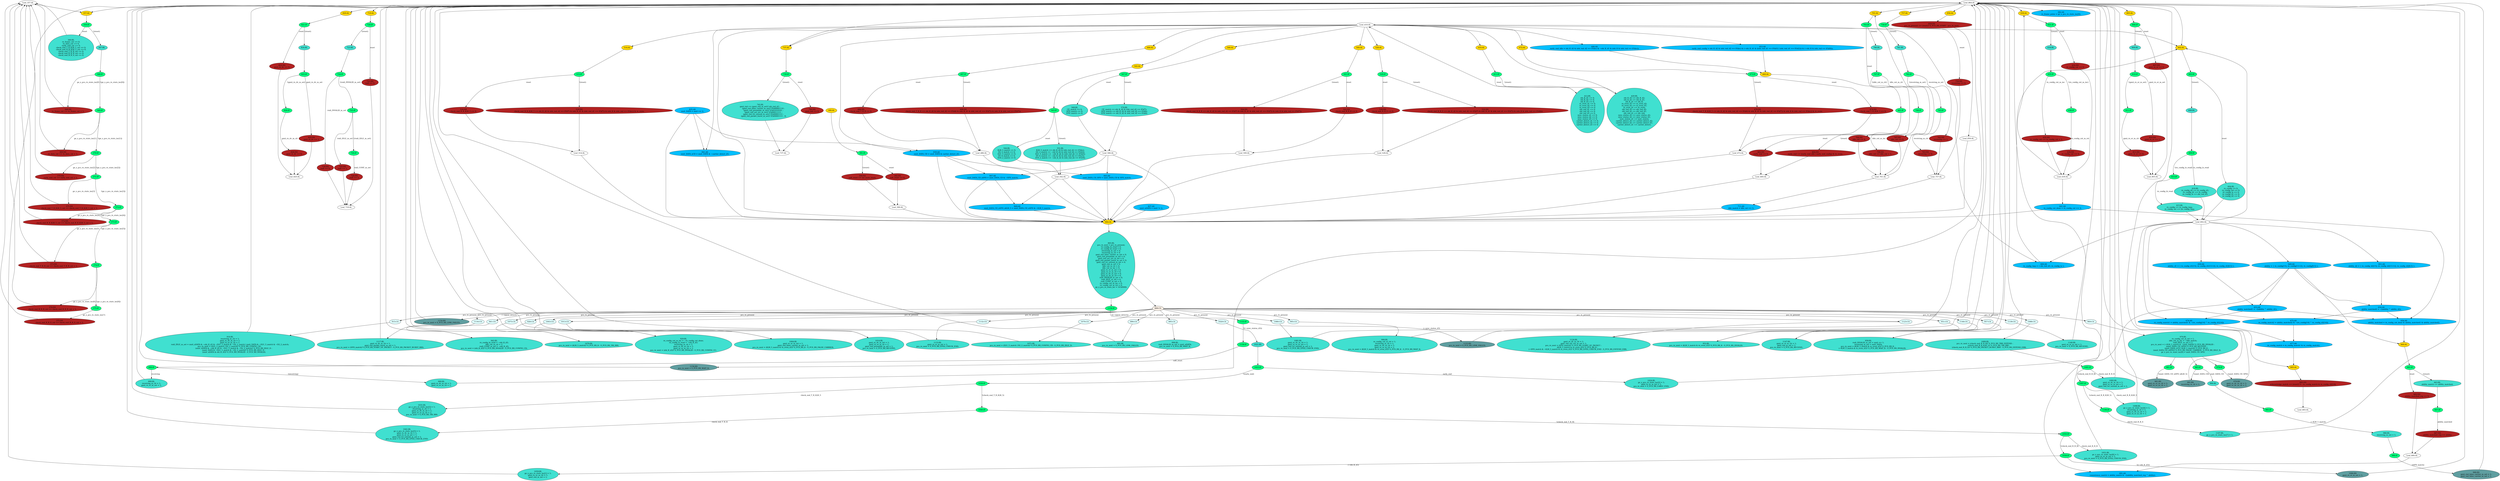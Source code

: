 strict digraph "compose( ,  )" {
	node [label="\N"];
	"Leaf_357:AL"	 [def_var="['rx_frame_cnt', 'check_end_R_R_K28_5_cnt', 'check_end_R_R_R_cnt', 'check_end_T_R_K28_5_cnt', 'check_end_T_R_R_cnt', 'early_end_\
cnt', 'rx_data_cnt', 'check_end_R_R_S_cnt']",
		label="Leaf_357:AL"];
	"357:AL"	 [ast="<pyverilog.vparser.ast.Always object at 0x7f700930ce10>",
		clk_sens=True,
		fillcolor=gold,
		label="357:AL",
		sens="['ck', 'reset']",
		statements="[]",
		style=filled,
		typ=Always,
		use_var="['reset', 'rx_frame_cnt', 'check_end_R_R_S_cnt', 'check_end_R_R_R_cnt', 'check_end_T_R_K28_5_cnt', 'check_end_T_R_R_cnt', 'rx_data_\
cnt', 'check_end_R_R_K28_5_cnt', 'early_end_cnt', 'ge_x_pcs_rx_stats_inc']"];
	"Leaf_357:AL" -> "357:AL";
	"839:AS"	 [ast="<pyverilog.vparser.ast.Assign object at 0x7f7009360bd0>",
		def_var="['xmit_DATA_CD']",
		fillcolor=deepskyblue,
		label="839:AS
xmit_DATA_CD = xmit_DATA & carrier_detect_d3;",
		statements="[]",
		style=filled,
		typ=Assign,
		use_var="['xmit_DATA', 'carrier_detect_d3']"];
	"845:AS"	 [ast="<pyverilog.vparser.ast.Assign object at 0x7f7009354290>",
		def_var="['xmit_DATA_CD_SPD']",
		fillcolor=deepskyblue,
		label="845:AS
xmit_DATA_CD_SPD = xmit_DATA_CD & SPD_match;",
		statements="[]",
		style=filled,
		typ=Assign,
		use_var="['xmit_DATA_CD', 'SPD_match']"];
	"839:AS" -> "845:AS";
	"847:AS"	 [ast="<pyverilog.vparser.ast.Assign object at 0x7f7009354510>",
		def_var="['xmit_DATA_CD_nSPD']",
		fillcolor=deepskyblue,
		label="847:AS
xmit_DATA_CD_nSPD = xmit_DATA_CD & ~SPD_match;",
		statements="[]",
		style=filled,
		typ=Assign,
		use_var="['xmit_DATA_CD', 'SPD_match']"];
	"839:AS" -> "847:AS";
	"864:AL"	 [ast="<pyverilog.vparser.ast.Always object at 0x7f7009354c50>",
		clk_sens=False,
		fillcolor=gold,
		label="864:AL",
		sens="['rx_even_d3', 'xmit', 'xmit_DATA_CD_SPD', 'pcs_rx_present', 'S_PCS_RX_TRI_RRI', 'K28_5_match', 'S_PCS_RX_IDLE_D', 'S_PCS_RX_EARLY_\
END', 'SPD_match', 'S_PCS_RX_CONFIG_CD', 'S_PCS_RX_TRR_EXTEND', 'ebi_K_d3', 'S_PCS_RX_FALSE_CARRIER', 'xmit_DATA_CD_nSPD', 'D21_\
5_match', 'S_PCS_RX_INVALID', 'check_end_R_R_K28_5', 'S_PCS_RX_EXTEND_ERR', 'D2_2_match', 'xmit_DATA_nCD', 'xmit_nDATA', 'xmit_DATA', '\
check_end_R_R_R', 'check_end_R_R_S', 'S_PCS_RX_PACKET_BURST_RRS', 'S_PCS_RX_LINK_FAILED', 'S_PCS_RX_WAIT_K', 'S_PCS_RX_CONFIG_CB', '\
S_PCS_RX_CONFIG_CC', 'S_PCS_RX_RECEIVE', 'rx_config_cnt_done', 'S_PCS_RX_START_OF_PACKET', 'S_PCS_RX_K', 'S_PCS_RX_EPD2_CHECK_END', '\
idle_match']",
		statements="[]",
		style=filled,
		typ=Always,
		use_var="['rx_even_d3', 'xmit', 'xmit_DATA_CD_SPD', 'pcs_rx_present', 'early_end', 'xmit_DATA_CD', 'S_PCS_RX_TRI_RRI', 'K28_5_match', 'S_\
PCS_RX_IDLE_D', 'S_PCS_RX_EARLY_END', 'check_end_T_R_K28_5', 'ebi_K_d3', 'S_PCS_RX_CONFIG_CD', 'signal_detect', 'rx_config_cnt_done', '\
S_PCS_RX_TRR_EXTEND', 'SPD_match', 'S_PCS_RX_FALSE_CARRIER', 'D21_5_match', 'S_PCS_RX_CONFIG_CC', 'check_end_R_R_K28_5', 'S_PCS_\
RX_EXTEND_ERR', 'D2_2_match', 'receiving', 'xmit_DATA_nCD', 'S_PCS_RX_CONFIG_CB', 'xmit_nDATA', 'xmit_DATA', 'check_end_R_R_R', '\
check_end_R_R_S', 'S_PCS_RX_PACKET_BURST_RRS', 'S_PCS_RX_LINK_FAILED', 'S_PCS_RX_WAIT_K', 'xmit_DATA_CD_nSPD', 'S_PCS_RX_INVALID', '\
xmit_DATA_CD_nSPD_nK28_5', 'S_PCS_RX_RECEIVE', 'check_end_T_R_R', 'soft_reset', 'sync_status_d3', 'S_PCS_RX_START_OF_PACKET', 'S_\
PCS_RX_K', 'S_PCS_RX_EPD2_CHECK_END', 'idle_match']"];
	"839:AS" -> "864:AL";
	"1070:CA"	 [ast="<pyverilog.vparser.ast.Case object at 0x7f7008e4e210>",
		fillcolor=lightcyan,
		label="1070:CA",
		statements="[]",
		style=filled,
		typ=Case];
	"1071:BL"	 [ast="<pyverilog.vparser.ast.Block object at 0x7f7008e6fb50>",
		fillcolor=turquoise,
		label="1071:BL
pcs_rx_next = (D21_5_match | D2_2_match)? S_PCS_RX_CONFIG_CB : S_PCS_RX_IDLE_D;",
		statements="[<pyverilog.vparser.ast.BlockingSubstitution object at 0x7f7008e6fad0>]",
		style=filled,
		typ=Block];
	"1070:CA" -> "1071:BL"	 [cond="[]",
		lineno=None];
	"502:NS"	 [ast="<pyverilog.vparser.ast.NonblockingSubstitution object at 0x7f70092eb450>",
		fillcolor=firebrick,
		label="502:NS
check_end_R_R_R <= 0;",
		statements="[<pyverilog.vparser.ast.NonblockingSubstitution object at 0x7f70092eb450>]",
		style=filled,
		typ=NonblockingSubstitution];
	"Leaf_500:AL"	 [def_var="['check_end_R_R_R']",
		label="Leaf_500:AL"];
	"502:NS" -> "Leaf_500:AL"	 [cond="[]",
		lineno=None];
	"1066:BS"	 [ast="<pyverilog.vparser.ast.BlockingSubstitution object at 0x7f7008e6fb10>",
		fillcolor=cadetblue,
		label="1066:BS
gmii_rx_er_m_set = 1;",
		statements="[<pyverilog.vparser.ast.BlockingSubstitution object at 0x7f7008e6fb10>]",
		style=filled,
		typ=BlockingSubstitution];
	"Leaf_864:AL"	 [def_var="['receiving_m_set', 'gmii_rxd_ext_err_m_set', 'receiving_m_clr', 'gmii_rxd_trr_extend_m_set', 'rudi_INVALID_m_set', 'rudi_IDLE_m_\
set', 'pcs_rx_next', 'gmii_rx_er_m_clr', 'gmii_rxd_packet_burst_m_set', 'rx_config_cnt_m_inc', 'gmii_rx_dv_m_set', 'idle_cnt_m_inc', '\
gmii_rx_er_m_set', 'gmii_rxd_false_carrier_m_set', 'ge_x_pcs_rx_stats_inc', 'gmii_rx_dv_m_clr', 'rudi_CONF_m_set', 'rx_config_cnt_\
m_rst', 'gmii_rxd_preamble_m_set', 'gmii_rxd_m_set', 'rx_config_lo_read', 'idle_cnt_m_clr', 'rx_config_hi_read']",
		label="Leaf_864:AL"];
	"1066:BS" -> "Leaf_864:AL"	 [cond="[]",
		lineno=None];
	"515:IF"	 [ast="<pyverilog.vparser.ast.IfStatement object at 0x7f70092ebf10>",
		fillcolor=springgreen,
		label="515:IF",
		statements="[]",
		style=filled,
		typ=IfStatement];
	"516:NS"	 [ast="<pyverilog.vparser.ast.NonblockingSubstitution object at 0x7f70092ebe50>",
		fillcolor=firebrick,
		label="516:NS
check_end_R_R_K28_5 <= 0;",
		statements="[<pyverilog.vparser.ast.NonblockingSubstitution object at 0x7f70092ebe50>]",
		style=filled,
		typ=NonblockingSubstitution];
	"515:IF" -> "516:NS"	 [cond="['reset']",
		label=reset,
		lineno=515];
	"518:NS"	 [ast="<pyverilog.vparser.ast.NonblockingSubstitution object at 0x7f70092df4d0>",
		fillcolor=firebrick,
		label="518:NS
check_end_R_R_K28_5 <= ebi_K_d2 & (ebi_rxd_d2 == 8'hf7) & (ebi_K_d1 & (ebi_rxd_d1 == 8'hf7)) & (ebi_K & (ebi_rxd == 8'hbc)) & \
rx_even;",
		statements="[<pyverilog.vparser.ast.NonblockingSubstitution object at 0x7f70092df4d0>]",
		style=filled,
		typ=NonblockingSubstitution];
	"515:IF" -> "518:NS"	 [cond="['reset']",
		label="!(reset)",
		lineno=515];
	"1117:BL"	 [ast="<pyverilog.vparser.ast.Block object at 0x7f7008e6d290>",
		fillcolor=turquoise,
		label="1117:BL
gmii_rx_dv_m_clr = 1;
gmii_rxd_packet_burst_m_set = 1;
pcs_rx_next = (SPD_match)? S_PCS_RX_START_OF_PACKET : S_PCS_RX_PACKET_\
BURST_RRS;",
		statements="[<pyverilog.vparser.ast.BlockingSubstitution object at 0x7f7008e6d110>, <pyverilog.vparser.ast.BlockingSubstitution object at 0x7f7008e6d2d0>, <\
pyverilog.vparser.ast.BlockingSubstitution object at 0x7f7008e6d510>]",
		style=filled,
		typ=Block];
	"1117:BL" -> "Leaf_864:AL"	 [cond="[]",
		lineno=None];
	"374:IF"	 [ast="<pyverilog.vparser.ast.IfStatement object at 0x7f7009716850>",
		fillcolor=springgreen,
		label="374:IF",
		statements="[]",
		style=filled,
		typ=IfStatement];
	"375:IF"	 [ast="<pyverilog.vparser.ast.IfStatement object at 0x7f7009716b10>",
		fillcolor=springgreen,
		label="375:IF",
		statements="[]",
		style=filled,
		typ=IfStatement];
	"374:IF" -> "375:IF"	 [cond="['ge_x_pcs_rx_stats_inc']",
		label="!(ge_x_pcs_rx_stats_inc[6])",
		lineno=374];
	"374:NS"	 [ast="<pyverilog.vparser.ast.NonblockingSubstitution object at 0x7f7009716890>",
		fillcolor=firebrick,
		label="374:NS
check_end_R_R_R_cnt <= check_end_R_R_R_cnt + 1;",
		statements="[<pyverilog.vparser.ast.NonblockingSubstitution object at 0x7f7009716890>]",
		style=filled,
		typ=NonblockingSubstitution];
	"374:IF" -> "374:NS"	 [cond="['ge_x_pcs_rx_stats_inc']",
		label="ge_x_pcs_rx_stats_inc[6]",
		lineno=374];
	"1156:IF"	 [ast="<pyverilog.vparser.ast.IfStatement object at 0x7f7008e555d0>",
		fillcolor=springgreen,
		label="1156:IF",
		statements="[]",
		style=filled,
		typ=IfStatement];
	"1156:BS"	 [ast="<pyverilog.vparser.ast.BlockingSubstitution object at 0x7f7008e55710>",
		fillcolor=cadetblue,
		label="1156:BS
pcs_rx_next = S_PCS_RX_WAIT_K;",
		statements="[<pyverilog.vparser.ast.BlockingSubstitution object at 0x7f7008e55710>]",
		style=filled,
		typ=BlockingSubstitution];
	"1156:IF" -> "1156:BS"	 [cond="['soft_reset']",
		label=soft_reset,
		lineno=1156];
	"604:BL"	 [ast="<pyverilog.vparser.ast.Block object at 0x7f70095f95d0>",
		fillcolor=turquoise,
		label="604:BL
rx_config <= 0;
rx_config_set <= 0;
rx_config_lo <= 0;
rx_config_d1 <= 0;
rx_config_d2 <= 0;",
		statements="[<pyverilog.vparser.ast.NonblockingSubstitution object at 0x7f70095f9190>, <pyverilog.vparser.ast.NonblockingSubstitution object \
at 0x7f70095f9310>, <pyverilog.vparser.ast.NonblockingSubstitution object at 0x7f70095f9490>, <pyverilog.vparser.ast.NonblockingSubstitution \
object at 0x7f70095f9610>, <pyverilog.vparser.ast.NonblockingSubstitution object at 0x7f70095f9790>]",
		style=filled,
		typ=Block];
	"Leaf_602:AL"	 [def_var="['rx_config_d2', 'rx_config_d1', 'rx_config_lo', 'rx_config', 'rx_config_set']",
		label="Leaf_602:AL"];
	"604:BL" -> "Leaf_602:AL"	 [cond="[]",
		lineno=None];
	"610:BL"	 [ast="<pyverilog.vparser.ast.Block object at 0x7f70095f9c90>",
		fillcolor=turquoise,
		label="610:BL
rx_config_d2 <= rx_config_d1;
rx_config_d1 <= rx_config;
rx_config_lo <= ebi_rxd_d3;",
		statements="[<pyverilog.vparser.ast.NonblockingSubstitution object at 0x7f70095f9b50>, <pyverilog.vparser.ast.NonblockingSubstitution object \
at 0x7f70095f9cd0>, <pyverilog.vparser.ast.NonblockingSubstitution object at 0x7f70095f9e50>]",
		style=filled,
		typ=Block];
	"610:BL" -> "Leaf_602:AL"	 [cond="[]",
		lineno=None];
	"662:NS"	 [ast="<pyverilog.vparser.ast.NonblockingSubstitution object at 0x7f70096081d0>",
		fillcolor=firebrick,
		label="662:NS
ability_matched_reg <= 0;",
		statements="[<pyverilog.vparser.ast.NonblockingSubstitution object at 0x7f70096081d0>]",
		style=filled,
		typ=NonblockingSubstitution];
	"Leaf_660:AL"	 [def_var="['ability_match', 'ability_matched_reg']",
		label="Leaf_660:AL"];
	"662:NS" -> "Leaf_660:AL"	 [cond="[]",
		lineno=None];
	"367:BL"	 [ast="<pyverilog.vparser.ast.Block object at 0x7f7009342b50>",
		fillcolor=turquoise,
		label="367:BL",
		statements="[]",
		style=filled,
		typ=Block];
	"368:IF"	 [ast="<pyverilog.vparser.ast.IfStatement object at 0x7f7009342ed0>",
		fillcolor=springgreen,
		label="368:IF",
		statements="[]",
		style=filled,
		typ=IfStatement];
	"367:BL" -> "368:IF"	 [cond="[]",
		lineno=None];
	"742:BL"	 [ast="<pyverilog.vparser.ast.Block object at 0x7f700935da10>",
		fillcolor=turquoise,
		label="742:BL
gmii_rxd <= (gmii_rxd_m_set)? ebi_rxd_d3 : 
            (gmii_rxd_false_carrier_m_set)? 8'b00001110 : 
            (gmii_\
rxd_preamble_m_set)? 8'b01010101 : 
            (gmii_rxd_ext_err_m_set)? 8'b00011111 : 
            (gmii_rxd_trr_extend_m_set)? \
8'b00001111 : 
            (gmii_rxd_packet_burst_m_set)? 8'b00001111 : 0;",
		statements="[<pyverilog.vparser.ast.NonblockingSubstitution object at 0x7f700935dd10>]",
		style=filled,
		typ=Block];
	"Leaf_737:AL"	 [def_var="['gmii_rxd']",
		label="Leaf_737:AL"];
	"742:BL" -> "Leaf_737:AL"	 [cond="[]",
		lineno=None];
	"763:NS"	 [ast="<pyverilog.vparser.ast.NonblockingSubstitution object at 0x7f7009386c50>",
		fillcolor=firebrick,
		label="763:NS
receiving <= 0;",
		statements="[<pyverilog.vparser.ast.NonblockingSubstitution object at 0x7f7009386c50>]",
		style=filled,
		typ=NonblockingSubstitution];
	"Leaf_757:AL"	 [def_var="['receiving']",
		label="Leaf_757:AL"];
	"763:NS" -> "Leaf_757:AL"	 [cond="[]",
		lineno=None];
	"837:AS"	 [ast="<pyverilog.vparser.ast.Assign object at 0x7f7009360990>",
		def_var="['xmit_nDATA']",
		fillcolor=deepskyblue,
		label="837:AS
xmit_nDATA = xmit != 2;",
		statements="[]",
		style=filled,
		typ=Assign,
		use_var="['xmit']"];
	"837:AS" -> "864:AL";
	"991:BS"	 [ast="<pyverilog.vparser.ast.BlockingSubstitution object at 0x7f7008e5c850>",
		fillcolor=cadetblue,
		label="991:BS
receiving_m_clr = 1;",
		statements="[<pyverilog.vparser.ast.BlockingSubstitution object at 0x7f7008e5c850>]",
		style=filled,
		typ=BlockingSubstitution];
	"991:BS" -> "Leaf_864:AL"	 [cond="[]",
		lineno=None];
	"981:BS"	 [ast="<pyverilog.vparser.ast.BlockingSubstitution object at 0x7f7008e5c050>",
		fillcolor=cadetblue,
		label="981:BS
gmii_rx_er_m_clr = 1;
gmii_rx_er_m_clr = 1;",
		statements="[<pyverilog.vparser.ast.BlockingSubstitution object at 0x7f7008e5c050>, <pyverilog.vparser.ast.BlockingSubstitution object at 0x7f7008e5c050>]",
		style=filled,
		typ=BlockingSubstitution];
	"981:BS" -> "Leaf_864:AL"	 [cond="[]",
		lineno=None];
	"Leaf_486:AL"	 [def_var="['check_end_T_R_R']",
		label="Leaf_486:AL"];
	"Leaf_486:AL" -> "864:AL";
	"809:BL"	 [ast="<pyverilog.vparser.ast.Block object at 0x7f7009387790>",
		fillcolor=turquoise,
		label="809:BL",
		statements="[]",
		style=filled,
		typ=Block];
	"810:IF"	 [ast="<pyverilog.vparser.ast.IfStatement object at 0x7f7009387990>",
		fillcolor=springgreen,
		label="810:IF",
		statements="[]",
		style=filled,
		typ=IfStatement];
	"809:BL" -> "810:IF"	 [cond="[]",
		lineno=None];
	"845:AS" -> "864:AL";
	"Leaf_856:AL"	 [def_var="['pcs_rx_present']",
		label="Leaf_856:AL"];
	"Leaf_856:AL" -> "864:AL";
	"Leaf_805:AL"	 [def_var="['gmii_rx_er']",
		label="Leaf_805:AL"];
	"1058:IF"	 [ast="<pyverilog.vparser.ast.IfStatement object at 0x7f7008e6f990>",
		fillcolor=springgreen,
		label="1058:IF",
		statements="[]",
		style=filled,
		typ=IfStatement];
	"1058:IF" -> "1066:BS"	 [cond="['ebi_K_d3']",
		label="!((~ebi_K_d3))",
		lineno=1058];
	"1059:BL"	 [ast="<pyverilog.vparser.ast.Block object at 0x7f7008e6f790>",
		fillcolor=turquoise,
		label="1059:BL
ge_x_pcs_rx_stats_inc[1] = 1;
gmii_rx_er_m_clr = 1;
gmii_rxd_m_set = 1;",
		statements="[<pyverilog.vparser.ast.BlockingSubstitution object at 0x7f7008e6f650>, <pyverilog.vparser.ast.BlockingSubstitution object at 0x7f7008e6f7d0>, <\
pyverilog.vparser.ast.BlockingSubstitution object at 0x7f7008e6f950>]",
		style=filled,
		typ=Block];
	"1058:IF" -> "1059:BL"	 [cond="['ebi_K_d3']",
		label="(~ebi_K_d3)",
		lineno=1058];
	"1030:IF"	 [ast="<pyverilog.vparser.ast.IfStatement object at 0x7f7008e4e250>",
		fillcolor=springgreen,
		label="1030:IF",
		statements="[]",
		style=filled,
		typ=IfStatement];
	"1040:IF"	 [ast="<pyverilog.vparser.ast.IfStatement object at 0x7f7008e4ec10>",
		fillcolor=springgreen,
		label="1040:IF",
		statements="[]",
		style=filled,
		typ=IfStatement];
	"1030:IF" -> "1040:IF"	 [cond="['check_end_T_R_K28_5']",
		label="!(check_end_T_R_K28_5)",
		lineno=1030];
	"1031:BL"	 [ast="<pyverilog.vparser.ast.Block object at 0x7f7008e50fd0>",
		fillcolor=turquoise,
		label="1031:BL
ge_x_pcs_rx_stats_inc[3] = 1;
receiving_m_clr = 1;
gmii_rx_dv_m_clr = 1;
gmii_rx_er_m_clr = 1;
pcs_rx_next = S_PCS_RX_TRI_\
RRI;",
		statements="[<pyverilog.vparser.ast.BlockingSubstitution object at 0x7f7008e50b90>, <pyverilog.vparser.ast.BlockingSubstitution object at 0x7f7008e50d10>, <\
pyverilog.vparser.ast.BlockingSubstitution object at 0x7f7008e50e90>, <pyverilog.vparser.ast.BlockingSubstitution object at 0x7f7008e4e050>, <\
pyverilog.vparser.ast.BlockingSubstitution object at 0x7f7008e4e1d0>]",
		style=filled,
		typ=Block];
	"1030:IF" -> "1031:BL"	 [cond="['check_end_T_R_K28_5']",
		label=check_end_T_R_K28_5,
		lineno=1030];
	"Leaf_460:AL"	 [def_var="['early_end']",
		label="Leaf_460:AL"];
	"Leaf_460:AL" -> "864:AL";
	"865:BL"	 [ast="<pyverilog.vparser.ast.Block object at 0x7f700936fed0>",
		fillcolor=turquoise,
		label="865:BL
pcs_rx_next = pcs_rx_present;
rx_config_lo_read = 0;
rx_config_hi_read = 0;
receiving_m_set = 0;
receiving_m_clr = 0;
gmii_\
rxd_false_carrier_m_set = 0;
gmii_rxd_preamble_m_set = 0;
gmii_rxd_ext_err_m_set = 0;
gmii_rxd_packet_burst_m_set = 0;
gmii_rxd_\
trr_extend_m_set = 0;
gmii_rxd_m_set = 0;
idle_cnt_m_clr = 0;
idle_cnt_m_inc = 0;
gmii_rx_er_m_set = 0;
gmii_rx_er_m_clr = 0;
gmii_\
rx_dv_m_set = 0;
gmii_rx_dv_m_clr = 0;
rudi_INVALID_m_set = 0;
rudi_IDLE_m_set = 0;
rudi_CONF_m_set = 0;
rx_config_cnt_m_inc = 0;
\
rx_config_cnt_m_rst = 0;
ge_x_pcs_rx_stats_inc = 16'h0000;",
		statements="[<pyverilog.vparser.ast.BlockingSubstitution object at 0x7f7009354dd0>, <pyverilog.vparser.ast.BlockingSubstitution object at 0x7f7009354f50>, <\
pyverilog.vparser.ast.BlockingSubstitution object at 0x7f700936e110>, <pyverilog.vparser.ast.BlockingSubstitution object at 0x7f700936e290>, <\
pyverilog.vparser.ast.BlockingSubstitution object at 0x7f700936e410>, <pyverilog.vparser.ast.BlockingSubstitution object at 0x7f700936e550>, <\
pyverilog.vparser.ast.BlockingSubstitution object at 0x7f700936e6d0>, <pyverilog.vparser.ast.BlockingSubstitution object at 0x7f700936e850>, <\
pyverilog.vparser.ast.BlockingSubstitution object at 0x7f700936e9d0>, <pyverilog.vparser.ast.BlockingSubstitution object at 0x7f700936eb50>, <\
pyverilog.vparser.ast.BlockingSubstitution object at 0x7f700936ecd0>, <pyverilog.vparser.ast.BlockingSubstitution object at 0x7f700936ee50>, <\
pyverilog.vparser.ast.BlockingSubstitution object at 0x7f700936efd0>, <pyverilog.vparser.ast.BlockingSubstitution object at 0x7f700936f190>, <\
pyverilog.vparser.ast.BlockingSubstitution object at 0x7f700936f310>, <pyverilog.vparser.ast.BlockingSubstitution object at 0x7f700936f490>, <\
pyverilog.vparser.ast.BlockingSubstitution object at 0x7f700936f610>, <pyverilog.vparser.ast.BlockingSubstitution object at 0x7f700936f790>, <\
pyverilog.vparser.ast.BlockingSubstitution object at 0x7f700936f910>, <pyverilog.vparser.ast.BlockingSubstitution object at 0x7f700936fa90>, <\
pyverilog.vparser.ast.BlockingSubstitution object at 0x7f700936fc10>, <pyverilog.vparser.ast.BlockingSubstitution object at 0x7f700936fd90>, <\
pyverilog.vparser.ast.BlockingSubstitution object at 0x7f700936ff10>]",
		style=filled,
		typ=Block];
	"1154:IF"	 [ast="<pyverilog.vparser.ast.IfStatement object at 0x7f7008e550d0>",
		fillcolor=springgreen,
		label="1154:IF",
		statements="[]",
		style=filled,
		typ=IfStatement];
	"865:BL" -> "1154:IF"	 [cond="[]",
		lineno=None];
	"888:CS"	 [ast="<pyverilog.vparser.ast.CaseStatement object at 0x7f7008e7b910>",
		fillcolor=linen,
		label="888:CS",
		statements="[]",
		style=filled,
		typ=CaseStatement];
	"865:BL" -> "888:CS"	 [cond="[]",
		lineno=None];
	"371:IF"	 [ast="<pyverilog.vparser.ast.IfStatement object at 0x7f7009724b50>",
		fillcolor=springgreen,
		label="371:IF",
		statements="[]",
		style=filled,
		typ=IfStatement];
	"372:IF"	 [ast="<pyverilog.vparser.ast.IfStatement object at 0x7f7009724f90>",
		fillcolor=springgreen,
		label="372:IF",
		statements="[]",
		style=filled,
		typ=IfStatement];
	"371:IF" -> "372:IF"	 [cond="['ge_x_pcs_rx_stats_inc']",
		label="!(ge_x_pcs_rx_stats_inc[3])",
		lineno=371];
	"371:NS"	 [ast="<pyverilog.vparser.ast.NonblockingSubstitution object at 0x7f7009724b90>",
		fillcolor=firebrick,
		label="371:NS
check_end_T_R_K28_5_cnt <= check_end_T_R_K28_5_cnt + 1;",
		statements="[<pyverilog.vparser.ast.NonblockingSubstitution object at 0x7f7009724b90>]",
		style=filled,
		typ=NonblockingSubstitution];
	"371:IF" -> "371:NS"	 [cond="['ge_x_pcs_rx_stats_inc']",
		label="ge_x_pcs_rx_stats_inc[3]",
		lineno=371];
	"487:IF"	 [ast="<pyverilog.vparser.ast.IfStatement object at 0x7f70092e2ad0>",
		fillcolor=springgreen,
		label="487:IF",
		statements="[]",
		style=filled,
		typ=IfStatement];
	"488:NS"	 [ast="<pyverilog.vparser.ast.NonblockingSubstitution object at 0x7f70092e2a10>",
		fillcolor=firebrick,
		label="488:NS
check_end_T_R_R <= 0;",
		statements="[<pyverilog.vparser.ast.NonblockingSubstitution object at 0x7f70092e2a10>]",
		style=filled,
		typ=NonblockingSubstitution];
	"487:IF" -> "488:NS"	 [cond="['reset']",
		label=reset,
		lineno=487];
	"490:NS"	 [ast="<pyverilog.vparser.ast.NonblockingSubstitution object at 0x7f70092e2f10>",
		fillcolor=firebrick,
		label="490:NS
check_end_T_R_R <= ebi_K_d2 & (ebi_rxd_d2 == 8'hfd) & (ebi_K_d1 & (ebi_rxd_d1 == 8'hf7)) & (ebi_K & (ebi_rxd == 8'hf7));",
		statements="[<pyverilog.vparser.ast.NonblockingSubstitution object at 0x7f70092e2f10>]",
		style=filled,
		typ=NonblockingSubstitution];
	"487:IF" -> "490:NS"	 [cond="['reset']",
		label="!(reset)",
		lineno=487];
	"486:AL"	 [ast="<pyverilog.vparser.ast.Always object at 0x7f70092e2890>",
		clk_sens=True,
		fillcolor=gold,
		label="486:AL",
		sens="['ck', 'reset']",
		statements="[]",
		style=filled,
		typ=Always,
		use_var="['reset', 'ebi_rxd_d2', 'ebi_K', 'ebi_rxd_d1', 'ebi_rxd', 'ebi_K_d2', 'ebi_K_d1']"];
	"486:AL" -> "487:IF"	 [cond="[]",
		lineno=None];
	"1076:BL"	 [ast="<pyverilog.vparser.ast.Block object at 0x7f7008e6ff50>",
		fillcolor=turquoise,
		label="1076:BL
pcs_rx_next = (K28_5_match)? S_PCS_RX_K : S_PCS_RX_TRI_RRI;",
		statements="[<pyverilog.vparser.ast.BlockingSubstitution object at 0x7f7008e6ff10>]",
		style=filled,
		typ=Block];
	"1076:BL" -> "Leaf_864:AL"	 [cond="[]",
		lineno=None];
	"501:IF"	 [ast="<pyverilog.vparser.ast.IfStatement object at 0x7f70092eb510>",
		fillcolor=springgreen,
		label="501:IF",
		statements="[]",
		style=filled,
		typ=IfStatement];
	"501:IF" -> "502:NS"	 [cond="['reset']",
		label=reset,
		lineno=501];
	"504:NS"	 [ast="<pyverilog.vparser.ast.NonblockingSubstitution object at 0x7f70092ebad0>",
		fillcolor=firebrick,
		label="504:NS
check_end_R_R_R <= ebi_K_d2 & (ebi_rxd_d2 == 8'hf7) & (ebi_K_d1 & (ebi_rxd_d1 == 8'hf7)) & (ebi_K & (ebi_rxd == 8'hf7));",
		statements="[<pyverilog.vparser.ast.NonblockingSubstitution object at 0x7f70092ebad0>]",
		style=filled,
		typ=NonblockingSubstitution];
	"501:IF" -> "504:NS"	 [cond="['reset']",
		label="!(reset)",
		lineno=501];
	"656:AS"	 [ast="<pyverilog.vparser.ast.Assign object at 0x7f70095f5b50>",
		def_var="['ability_matched']",
		fillcolor=deepskyblue,
		label="656:AS
ability_matched = rx_config_cnt_done & ability_matched1 & ability_matched2;",
		statements="[]",
		style=filled,
		typ=Assign,
		use_var="['rx_config_cnt_done', 'ability_matched1', 'ability_matched2']"];
	"660:AL"	 [ast="<pyverilog.vparser.ast.Always object at 0x7f70095f5fd0>",
		clk_sens=True,
		fillcolor=gold,
		label="660:AL",
		sens="['ck', 'reset']",
		statements="[]",
		style=filled,
		typ=Always,
		use_var="['reset', 'ability_matched', 'ability']"];
	"656:AS" -> "660:AL";
	"369:IF"	 [ast="<pyverilog.vparser.ast.IfStatement object at 0x7f70097242d0>",
		fillcolor=springgreen,
		label="369:IF",
		statements="[]",
		style=filled,
		typ=IfStatement];
	"370:IF"	 [ast="<pyverilog.vparser.ast.IfStatement object at 0x7f7009724710>",
		fillcolor=springgreen,
		label="370:IF",
		statements="[]",
		style=filled,
		typ=IfStatement];
	"369:IF" -> "370:IF"	 [cond="['ge_x_pcs_rx_stats_inc']",
		label="!(ge_x_pcs_rx_stats_inc[1])",
		lineno=369];
	"369:NS"	 [ast="<pyverilog.vparser.ast.NonblockingSubstitution object at 0x7f7009724310>",
		fillcolor=firebrick,
		label="369:NS
rx_data_cnt <= rx_data_cnt + 1;",
		statements="[<pyverilog.vparser.ast.NonblockingSubstitution object at 0x7f7009724310>]",
		style=filled,
		typ=NonblockingSubstitution];
	"369:IF" -> "369:NS"	 [cond="['ge_x_pcs_rx_stats_inc']",
		label="ge_x_pcs_rx_stats_inc[1]",
		lineno=369];
	"474:NS"	 [ast="<pyverilog.vparser.ast.NonblockingSubstitution object at 0x7f70092ccf50>",
		fillcolor=firebrick,
		label="474:NS
check_end_T_R_K28_5 <= 0;",
		statements="[<pyverilog.vparser.ast.NonblockingSubstitution object at 0x7f70092ccf50>]",
		style=filled,
		typ=NonblockingSubstitution];
	"Leaf_472:AL"	 [def_var="['check_end_T_R_K28_5']",
		label="Leaf_472:AL"];
	"474:NS" -> "Leaf_472:AL"	 [cond="[]",
		lineno=None];
	"635:NS"	 [ast="<pyverilog.vparser.ast.NonblockingSubstitution object at 0x7f70095f6d10>",
		fillcolor=firebrick,
		label="635:NS
rx_config_cnt <= rx_config_cnt + 1;",
		statements="[<pyverilog.vparser.ast.NonblockingSubstitution object at 0x7f70095f6d10>]",
		style=filled,
		typ=NonblockingSubstitution];
	"Leaf_630:AL"	 [def_var="['rx_config_cnt']",
		label="Leaf_630:AL"];
	"635:NS" -> "Leaf_630:AL"	 [cond="[]",
		lineno=None];
	"Leaf_514:AL"	 [def_var="['check_end_R_R_K28_5']",
		label="Leaf_514:AL"];
	"516:NS" -> "Leaf_514:AL"	 [cond="[]",
		lineno=None];
	"849:AS"	 [ast="<pyverilog.vparser.ast.Assign object at 0x7f7009354790>",
		def_var="['xmit_DATA_CD_nSPD_nK28_5']",
		fillcolor=deepskyblue,
		label="849:AS
xmit_DATA_CD_nSPD_nK28_5 = xmit_DATA_CD_nSPD & ~K28_5_match;",
		statements="[]",
		style=filled,
		typ=Assign,
		use_var="['xmit_DATA_CD_nSPD', 'K28_5_match']"];
	"847:AS" -> "849:AS";
	"847:AS" -> "864:AL";
	"615:BL"	 [ast="<pyverilog.vparser.ast.Block object at 0x7f70095f6190>",
		fillcolor=turquoise,
		label="615:BL
rx_config <= rx_config_tmp;
rx_config_set <= |rx_config_tmp;",
		statements="[<pyverilog.vparser.ast.NonblockingSubstitution object at 0x7f70095f61d0>, <pyverilog.vparser.ast.NonblockingSubstitution object \
at 0x7f70095f63d0>]",
		style=filled,
		typ=Block];
	"615:BL" -> "Leaf_602:AL"	 [cond="[]",
		lineno=None];
	"375:NS"	 [ast="<pyverilog.vparser.ast.NonblockingSubstitution object at 0x7f7009716cd0>",
		fillcolor=firebrick,
		label="375:NS
check_end_R_R_S_cnt <= check_end_R_R_S_cnt + 1;",
		statements="[<pyverilog.vparser.ast.NonblockingSubstitution object at 0x7f7009716cd0>]",
		style=filled,
		typ=NonblockingSubstitution];
	"375:NS" -> "Leaf_357:AL"	 [cond="[]",
		lineno=None];
	"952:BL"	 [ast="<pyverilog.vparser.ast.Block object at 0x7f7008e647d0>",
		fillcolor=turquoise,
		label="952:BL
pcs_rx_next = (K28_5_match & rx_even_d3)? S_PCS_RX_K : S_PCS_RX_INVALID;",
		statements="[<pyverilog.vparser.ast.BlockingSubstitution object at 0x7f7008e64790>]",
		style=filled,
		typ=Block];
	"952:BL" -> "Leaf_864:AL"	 [cond="[]",
		lineno=None];
	"906:BL"	 [ast="<pyverilog.vparser.ast.Block object at 0x7f7009371650>",
		fillcolor=turquoise,
		label="906:BL
rx_config_cnt_m_rst = 1;
receiving_m_clr = 1;
gmii_rx_dv_m_clr = 1;
gmii_rx_er_m_clr = 1;
pcs_rx_next = (K28_5_match & rx_\
even_d3)? S_PCS_RX_K : S_PCS_RX_WAIT_K;",
		statements="[<pyverilog.vparser.ast.BlockingSubstitution object at 0x7f7009371210>, <pyverilog.vparser.ast.BlockingSubstitution object at 0x7f7009371390>, <\
pyverilog.vparser.ast.BlockingSubstitution object at 0x7f7009371510>, <pyverilog.vparser.ast.BlockingSubstitution object at 0x7f7009371690>, <\
pyverilog.vparser.ast.BlockingSubstitution object at 0x7f7009371910>]",
		style=filled,
		typ=Block];
	"906:BL" -> "Leaf_864:AL"	 [cond="[]",
		lineno=None];
	"1107:BL"	 [ast="<pyverilog.vparser.ast.Block object at 0x7f7008e8b990>",
		fillcolor=turquoise,
		label="1107:BL
ge_x_pcs_rx_stats_inc[7] = 1;",
		statements="[<pyverilog.vparser.ast.BlockingSubstitution object at 0x7f7008e8bad0>]",
		style=filled,
		typ=Block];
	"1107:BL" -> "Leaf_864:AL"	 [cond="[]",
		lineno=None];
	"500:AL"	 [ast="<pyverilog.vparser.ast.Always object at 0x7f70092eb2d0>",
		clk_sens=True,
		fillcolor=gold,
		label="500:AL",
		sens="['ck', 'reset']",
		statements="[]",
		style=filled,
		typ=Always,
		use_var="['reset', 'ebi_rxd_d2', 'ebi_K', 'ebi_rxd_d1', 'ebi_rxd', 'ebi_K_d2', 'ebi_K_d1']"];
	"500:AL" -> "501:IF"	 [cond="[]",
		lineno=None];
	"810:NS"	 [ast="<pyverilog.vparser.ast.NonblockingSubstitution object at 0x7f70093879d0>",
		fillcolor=firebrick,
		label="810:NS
gmii_rx_er <= 1;",
		statements="[<pyverilog.vparser.ast.NonblockingSubstitution object at 0x7f70093879d0>]",
		style=filled,
		typ=NonblockingSubstitution];
	"810:NS" -> "Leaf_805:AL"	 [cond="[]",
		lineno=None];
	"978:IF"	 [ast="<pyverilog.vparser.ast.IfStatement object at 0x7f7008e61b50>",
		fillcolor=springgreen,
		label="978:IF",
		statements="[]",
		style=filled,
		typ=IfStatement];
	"978:BS"	 [ast="<pyverilog.vparser.ast.BlockingSubstitution object at 0x7f7008e61c50>",
		fillcolor=cadetblue,
		label="978:BS
gmii_rx_dv_m_clr = 1;
gmii_rx_dv_m_clr = 1;",
		statements="[<pyverilog.vparser.ast.BlockingSubstitution object at 0x7f7008e61c50>, <pyverilog.vparser.ast.BlockingSubstitution object at 0x7f7008e61c50>]",
		style=filled,
		typ=BlockingSubstitution];
	"978:IF" -> "978:BS"	 [cond="['xmit_DATA_CD_SPD']",
		label="!(xmit_DATA_CD_SPD)",
		lineno=978];
	"896:BL"	 [ast="<pyverilog.vparser.ast.Block object at 0x7f70093776d0>",
		fillcolor=turquoise,
		label="896:BL
rudi_INVALID_m_set = xmit_nDATA;
pcs_rx_next = S_PCS_RX_WAIT_K;",
		statements="[<pyverilog.vparser.ast.BlockingSubstitution object at 0x7f7009377650>, <pyverilog.vparser.ast.BlockingSubstitution object at 0x7f7009377f50>]",
		style=filled,
		typ=Block];
	"899:IF"	 [ast="<pyverilog.vparser.ast.IfStatement object at 0x7f7009377b50>",
		fillcolor=springgreen,
		label="899:IF",
		statements="[]",
		style=filled,
		typ=IfStatement];
	"896:BL" -> "899:IF"	 [cond="[]",
		lineno=None];
	"650:AS"	 [ast="<pyverilog.vparser.ast.Assign object at 0x7f70095fdfd0>",
		def_var="['ability_d1']",
		fillcolor=deepskyblue,
		label="650:AS
ability_d1 = { rx_config_d1[15], rx_config_d1[13:12], rx_config_d1[8:5] };",
		statements="[]",
		style=filled,
		typ=Assign,
		use_var="['rx_config_d1', 'rx_config_d1', 'rx_config_d1']"];
	"653:AS"	 [ast="<pyverilog.vparser.ast.Assign object at 0x7f70095f5690>",
		def_var="['ability_matched1']",
		fillcolor=deepskyblue,
		label="653:AS
ability_matched1 = ~|(ability ^ ability_d1);",
		statements="[]",
		style=filled,
		typ=Assign,
		use_var="['ability', 'ability_d1']"];
	"650:AS" -> "653:AS";
	"453:AS"	 [ast="<pyverilog.vparser.ast.Assign object at 0x7f70092cc490>",
		def_var="['early_end_config']",
		fillcolor=deepskyblue,
		label="453:AS
early_end_config = ebi_K_d2 & (ebi_rxd_d2 == 8'hbc) & (~ebi_K_d1 & ((ebi_rxd_d1 == 8'hb5) | (ebi_rxd_d1 == 8'h42))) & (~ebi_\
K & (ebi_rxd == 8'h00));",
		statements="[]",
		style=filled,
		typ=Assign,
		use_var="['ebi_K_d2', 'ebi_rxd_d2', 'ebi_K_d1', 'ebi_rxd_d1', 'ebi_rxd_d1', 'ebi_K', 'ebi_rxd']"];
	"460:AL"	 [ast="<pyverilog.vparser.ast.Always object at 0x7f70092cc6d0>",
		clk_sens=True,
		fillcolor=gold,
		label="460:AL",
		sens="['ck', 'reset']",
		statements="[]",
		style=filled,
		typ=Always,
		use_var="['reset', 'early_end_config', 'early_end_idle', 'rx_even']"];
	"453:AS" -> "460:AL";
	"609:IF"	 [ast="<pyverilog.vparser.ast.IfStatement object at 0x7f70095f9ed0>",
		fillcolor=springgreen,
		label="609:IF",
		statements="[]",
		style=filled,
		typ=IfStatement];
	"609:IF" -> "610:BL"	 [cond="['rx_config_lo_read']",
		label=rx_config_lo_read,
		lineno=609];
	"615:IF"	 [ast="<pyverilog.vparser.ast.IfStatement object at 0x7f70095f9fd0>",
		fillcolor=springgreen,
		label="615:IF",
		statements="[]",
		style=filled,
		typ=IfStatement];
	"609:IF" -> "615:IF"	 [cond="['rx_config_lo_read']",
		label="!(rx_config_lo_read)",
		lineno=609];
	"1154:BS"	 [ast="<pyverilog.vparser.ast.BlockingSubstitution object at 0x7f7008e55110>",
		fillcolor=cadetblue,
		label="1154:BS
pcs_rx_next = S_PCS_RX_LINK_FAILED;",
		statements="[<pyverilog.vparser.ast.BlockingSubstitution object at 0x7f7008e55110>]",
		style=filled,
		typ=BlockingSubstitution];
	"1154:BS" -> "Leaf_864:AL"	 [cond="[]",
		lineno=None];
	"1041:BL"	 [ast="<pyverilog.vparser.ast.Block object at 0x7f7008e4e9d0>",
		fillcolor=turquoise,
		label="1041:BL
ge_x_pcs_rx_stats_inc[5] = 1;
gmii_rx_dv_m_clr = 1;
gmii_rx_er_m_set = 1;
gmii_rxd_trr_extend_m_set = 1;
pcs_rx_next = S_\
PCS_RX_EPD2_CHECK_END;",
		statements="[<pyverilog.vparser.ast.BlockingSubstitution object at 0x7f7008e4e590>, <pyverilog.vparser.ast.BlockingSubstitution object at 0x7f7008e4e710>, <\
pyverilog.vparser.ast.BlockingSubstitution object at 0x7f7008e4e890>, <pyverilog.vparser.ast.BlockingSubstitution object at 0x7f7008e4ea10>, <\
pyverilog.vparser.ast.BlockingSubstitution object at 0x7f7008e4eb90>]",
		style=filled,
		typ=Block];
	"1040:IF" -> "1041:BL"	 [cond="['check_end_T_R_R']",
		label=check_end_T_R_R,
		lineno=1040];
	"1050:IF"	 [ast="<pyverilog.vparser.ast.IfStatement object at 0x7f7008e6f310>",
		fillcolor=springgreen,
		label="1050:IF",
		statements="[]",
		style=filled,
		typ=IfStatement];
	"1040:IF" -> "1050:IF"	 [cond="['check_end_T_R_R']",
		label="!(check_end_T_R_R)",
		lineno=1040];
	"373:IF"	 [ast="<pyverilog.vparser.ast.IfStatement object at 0x7f7009716410>",
		fillcolor=springgreen,
		label="373:IF",
		statements="[]",
		style=filled,
		typ=IfStatement];
	"373:IF" -> "374:IF"	 [cond="['ge_x_pcs_rx_stats_inc']",
		label="!(ge_x_pcs_rx_stats_inc[5])",
		lineno=373];
	"373:NS"	 [ast="<pyverilog.vparser.ast.NonblockingSubstitution object at 0x7f7009716450>",
		fillcolor=firebrick,
		label="373:NS
check_end_T_R_R_cnt <= check_end_T_R_R_cnt + 1;",
		statements="[<pyverilog.vparser.ast.NonblockingSubstitution object at 0x7f7009716450>]",
		style=filled,
		typ=NonblockingSubstitution];
	"373:IF" -> "373:NS"	 [cond="['ge_x_pcs_rx_stats_inc']",
		label="ge_x_pcs_rx_stats_inc[5]",
		lineno=373];
	"983:IF"	 [ast="<pyverilog.vparser.ast.IfStatement object at 0x7f7008e5c890>",
		fillcolor=springgreen,
		label="983:IF",
		statements="[]",
		style=filled,
		typ=IfStatement];
	"983:IF" -> "991:BS"	 [cond="['xmit_DATA_CD']",
		label="!(xmit_DATA_CD)",
		lineno=983];
	"984:BL"	 [ast="<pyverilog.vparser.ast.Block object at 0x7f7008e5c150>",
		fillcolor=turquoise,
		label="984:BL",
		statements="[]",
		style=filled,
		typ=Block];
	"983:IF" -> "984:BL"	 [cond="['xmit_DATA_CD']",
		label=xmit_DATA_CD,
		lineno=983];
	"359:IF"	 [ast="<pyverilog.vparser.ast.IfStatement object at 0x7f7009342a50>",
		fillcolor=springgreen,
		label="359:IF",
		statements="[]",
		style=filled,
		typ=IfStatement];
	"357:AL" -> "359:IF"	 [cond="[]",
		lineno=None];
	"1139:CA"	 [ast="<pyverilog.vparser.ast.Case object at 0x7f7008e7b550>",
		fillcolor=lightcyan,
		label="1139:CA",
		statements="[]",
		style=filled,
		typ=Case];
	"1140:BL"	 [ast="<pyverilog.vparser.ast.Block object at 0x7f7008e7b750>",
		fillcolor=turquoise,
		label="1140:BL
gmii_rx_er_m_set = 1;
pcs_rx_next = S_PCS_RX_RECEIVE;",
		statements="[<pyverilog.vparser.ast.BlockingSubstitution object at 0x7f7008e7b6d0>, <pyverilog.vparser.ast.BlockingSubstitution object at 0x7f7008e7b890>]",
		style=filled,
		typ=Block];
	"1139:CA" -> "1140:BL"	 [cond="[]",
		lineno=None];
	"810:IF" -> "810:NS"	 [cond="['gmii_rx_er_m_set']",
		label=gmii_rx_er_m_set,
		lineno=810];
	"811:IF"	 [ast="<pyverilog.vparser.ast.IfStatement object at 0x7f7009387b90>",
		fillcolor=springgreen,
		label="811:IF",
		statements="[]",
		style=filled,
		typ=IfStatement];
	"810:IF" -> "811:IF"	 [cond="['gmii_rx_er_m_set']",
		label="!(gmii_rx_er_m_set)",
		lineno=810];
	"928:CA"	 [ast="<pyverilog.vparser.ast.Case object at 0x7f7009367fd0>",
		fillcolor=lightcyan,
		label="928:CA",
		statements="[]",
		style=filled,
		typ=Case];
	"929:BL"	 [ast="<pyverilog.vparser.ast.Block object at 0x7f7008e76850>",
		fillcolor=turquoise,
		label="929:BL
rx_config_cnt_m_inc = ~rx_config_cnt_done;
rx_config_lo_read = ~ebi_K_d3;
receiving_m_clr = 1;
gmii_rx_dv_m_clr = 1;
gmii_\
rx_er_m_clr = 1;
pcs_rx_next = (ebi_K_d3)? S_PCS_RX_INVALID : S_PCS_RX_CONFIG_CC;",
		statements="[<pyverilog.vparser.ast.BlockingSubstitution object at 0x7f7008e76210>, <pyverilog.vparser.ast.BlockingSubstitution object at 0x7f7008e76410>, <\
pyverilog.vparser.ast.BlockingSubstitution object at 0x7f7008e76590>, <pyverilog.vparser.ast.BlockingSubstitution object at 0x7f7008e76710>, <\
pyverilog.vparser.ast.BlockingSubstitution object at 0x7f7008e76890>, <pyverilog.vparser.ast.BlockingSubstitution object at 0x7f7008e76ad0>]",
		style=filled,
		typ=Block];
	"928:CA" -> "929:BL"	 [cond="[]",
		lineno=None];
	"488:NS" -> "Leaf_486:AL"	 [cond="[]",
		lineno=None];
	"762:IF"	 [ast="<pyverilog.vparser.ast.IfStatement object at 0x7f7009386950>",
		fillcolor=springgreen,
		label="762:IF",
		statements="[]",
		style=filled,
		typ=IfStatement];
	"762:NS"	 [ast="<pyverilog.vparser.ast.NonblockingSubstitution object at 0x7f7009386990>",
		fillcolor=firebrick,
		label="762:NS
receiving <= 1;",
		statements="[<pyverilog.vparser.ast.NonblockingSubstitution object at 0x7f7009386990>]",
		style=filled,
		typ=NonblockingSubstitution];
	"762:IF" -> "762:NS"	 [cond="['receiving_m_set']",
		label=receiving_m_set,
		lineno=762];
	"763:IF"	 [ast="<pyverilog.vparser.ast.IfStatement object at 0x7f7009386b50>",
		fillcolor=springgreen,
		label="763:IF",
		statements="[]",
		style=filled,
		typ=IfStatement];
	"762:IF" -> "763:IF"	 [cond="['receiving_m_set']",
		label="!(receiving_m_set)",
		lineno=762];
	"707:IF"	 [ast="<pyverilog.vparser.ast.IfStatement object at 0x7f700935c2d0>",
		fillcolor=springgreen,
		label="707:IF",
		statements="[]",
		style=filled,
		typ=IfStatement];
	"707:NS"	 [ast="<pyverilog.vparser.ast.NonblockingSubstitution object at 0x7f700935c310>",
		fillcolor=firebrick,
		label="707:NS
idle_cnt <= 0;",
		statements="[<pyverilog.vparser.ast.NonblockingSubstitution object at 0x7f700935c310>]",
		style=filled,
		typ=NonblockingSubstitution];
	"707:IF" -> "707:NS"	 [cond="['idle_cnt_m_clr']",
		label=idle_cnt_m_clr,
		lineno=707];
	"708:IF"	 [ast="<pyverilog.vparser.ast.IfStatement object at 0x7f700935c4d0>",
		fillcolor=springgreen,
		label="708:IF",
		statements="[]",
		style=filled,
		typ=IfStatement];
	"707:IF" -> "708:IF"	 [cond="['idle_cnt_m_clr']",
		label="!(idle_cnt_m_clr)",
		lineno=707];
	"653:AS" -> "656:AS";
	"674:AS"	 [ast="<pyverilog.vparser.ast.Assign object at 0x7f70096089d0>",
		def_var="['rx_config_match1']",
		fillcolor=deepskyblue,
		label="674:AS
rx_config_match1 = ability_matched1 & ~(rx_config[14] ^ rx_config_d1[14]);",
		statements="[]",
		style=filled,
		typ=Assign,
		use_var="['ability_matched1', 'rx_config', 'rx_config_d1']"];
	"653:AS" -> "674:AS";
	"Leaf_500:AL" -> "864:AL";
	"1003:CA"	 [ast="<pyverilog.vparser.ast.Case object at 0x7f7008e83310>",
		fillcolor=lightcyan,
		label="1003:CA",
		statements="[]",
		style=filled,
		typ=Case];
	"1004:BL"	 [ast="<pyverilog.vparser.ast.Block object at 0x7f7008e835d0>",
		fillcolor=turquoise,
		label="1004:BL
gmii_rx_er_m_set = 1;
gmii_rxd_false_carrier_m_set = 1;
pcs_rx_next = (K28_5_match & rx_even_d3)? S_PCS_RX_K : S_PCS_RX_\
FALSE_CARRIER;",
		statements="[<pyverilog.vparser.ast.BlockingSubstitution object at 0x7f7008e83490>, <pyverilog.vparser.ast.BlockingSubstitution object at 0x7f7008e83610>, <\
pyverilog.vparser.ast.BlockingSubstitution object at 0x7f7008e83890>]",
		style=filled,
		typ=Block];
	"1003:CA" -> "1004:BL"	 [cond="[]",
		lineno=None];
	"841:AS"	 [ast="<pyverilog.vparser.ast.Assign object at 0x7f7009360e50>",
		def_var="['xmit_DATA_nCD']",
		fillcolor=deepskyblue,
		label="841:AS
xmit_DATA_nCD = xmit_DATA & ~carrier_detect_d3;",
		statements="[]",
		style=filled,
		typ=Assign,
		use_var="['xmit_DATA', 'carrier_detect_d3']"];
	"841:AS" -> "864:AL";
	"568:BL"	 [ast="<pyverilog.vparser.ast.Block object at 0x7f7009308b10>",
		fillcolor=turquoise,
		label="568:BL
CE_match <= 0;
SPD_match <= 0;
EPD_match <= 0;",
		statements="[<pyverilog.vparser.ast.NonblockingSubstitution object at 0x7f7009308a10>, <pyverilog.vparser.ast.NonblockingSubstitution object \
at 0x7f7009308b50>, <pyverilog.vparser.ast.NonblockingSubstitution object at 0x7f7009308c90>]",
		style=filled,
		typ=Block];
	"Leaf_566:AL"	 [def_var="['SPD_match', 'EPD_match', 'CE_match']",
		label="Leaf_566:AL"];
	"568:BL" -> "Leaf_566:AL"	 [cond="[]",
		lineno=None];
	"461:IF"	 [ast="<pyverilog.vparser.ast.IfStatement object at 0x7f70092cc7d0>",
		fillcolor=springgreen,
		label="461:IF",
		statements="[]",
		style=filled,
		typ=IfStatement];
	"462:NS"	 [ast="<pyverilog.vparser.ast.NonblockingSubstitution object at 0x7f70092cc810>",
		fillcolor=firebrick,
		label="462:NS
early_end <= 0;",
		statements="[<pyverilog.vparser.ast.NonblockingSubstitution object at 0x7f70092cc810>]",
		style=filled,
		typ=NonblockingSubstitution];
	"461:IF" -> "462:NS"	 [cond="['reset']",
		label=reset,
		lineno=461];
	"464:NS"	 [ast="<pyverilog.vparser.ast.NonblockingSubstitution object at 0x7f70092cca90>",
		fillcolor=firebrick,
		label="464:NS
early_end <= (early_end_idle | early_end_config) & rx_even;",
		statements="[<pyverilog.vparser.ast.NonblockingSubstitution object at 0x7f70092cca90>]",
		style=filled,
		typ=NonblockingSubstitution];
	"461:IF" -> "464:NS"	 [cond="['reset']",
		label="!(reset)",
		lineno=461];
	"360:BL"	 [ast="<pyverilog.vparser.ast.Block object at 0x7f70093428d0>",
		fillcolor=turquoise,
		label="360:BL
rx_frame_cnt <= 0;
rx_data_cnt <= 0;
early_end_cnt <= 0;
check_end_T_R_K28_5_cnt <= 0;
check_end_R_R_K28_5_cnt <= 0;
check_\
end_T_R_R_cnt <= 0;
check_end_R_R_R_cnt <= 0;
check_end_R_R_S_cnt <= 0;",
		statements="[<pyverilog.vparser.ast.NonblockingSubstitution object at 0x7f7009342050>, <pyverilog.vparser.ast.NonblockingSubstitution object \
at 0x7f7009342190>, <pyverilog.vparser.ast.NonblockingSubstitution object at 0x7f7009342310>, <pyverilog.vparser.ast.NonblockingSubstitution \
object at 0x7f7009342490>, <pyverilog.vparser.ast.NonblockingSubstitution object at 0x7f7009342610>, <pyverilog.vparser.ast.NonblockingSubstitution \
object at 0x7f7009342790>, <pyverilog.vparser.ast.NonblockingSubstitution object at 0x7f7009342910>, <pyverilog.vparser.ast.NonblockingSubstitution \
object at 0x7f7009342a90>]",
		style=filled,
		typ=Block];
	"360:BL" -> "Leaf_357:AL"	 [cond="[]",
		lineno=None];
	"473:IF"	 [ast="<pyverilog.vparser.ast.IfStatement object at 0x7f70092e2050>",
		fillcolor=springgreen,
		label="473:IF",
		statements="[]",
		style=filled,
		typ=IfStatement];
	"473:IF" -> "474:NS"	 [cond="['reset']",
		label=reset,
		lineno=473];
	"476:NS"	 [ast="<pyverilog.vparser.ast.NonblockingSubstitution object at 0x7f70092e25d0>",
		fillcolor=firebrick,
		label="476:NS
check_end_T_R_K28_5 <= ebi_K_d2 & (ebi_rxd_d2 == 8'hfd) & (ebi_K_d1 & (ebi_rxd_d1 == 8'hf7)) & (ebi_K & (ebi_rxd == 8'hbc)) & \
rx_even;",
		statements="[<pyverilog.vparser.ast.NonblockingSubstitution object at 0x7f70092e25d0>]",
		style=filled,
		typ=NonblockingSubstitution];
	"473:IF" -> "476:NS"	 [cond="['reset']",
		label="!(reset)",
		lineno=473];
	"Leaf_701:AL"	 [def_var="['idle_cnt']",
		label="Leaf_701:AL"];
	"707:NS" -> "Leaf_701:AL"	 [cond="[]",
		lineno=None];
	"649:AS"	 [ast="<pyverilog.vparser.ast.Assign object at 0x7f70095fdb10>",
		def_var="['ability']",
		fillcolor=deepskyblue,
		label="649:AS
ability = { rx_config[15], rx_config[13:12], rx_config[8:5] };",
		statements="[]",
		style=filled,
		typ=Assign,
		use_var="['rx_config', 'rx_config', 'rx_config']"];
	"649:AS" -> "653:AS";
	"691:AS"	 [ast="<pyverilog.vparser.ast.Assign object at 0x7f7009368990>",
		def_var="['consistency_match']",
		fillcolor=deepskyblue,
		label="691:AS
consistency_match = ability_match & ~|(ability_matched_reg ^ ability);",
		statements="[]",
		style=filled,
		typ=Assign,
		use_var="['ability_match', 'ability_matched_reg', 'ability']"];
	"649:AS" -> "691:AS";
	"654:AS"	 [ast="<pyverilog.vparser.ast.Assign object at 0x7f70095f58d0>",
		def_var="['ability_matched2']",
		fillcolor=deepskyblue,
		label="654:AS
ability_matched2 = ~|(ability ^ ability_d2);",
		statements="[]",
		style=filled,
		typ=Assign,
		use_var="['ability', 'ability_d2']"];
	"649:AS" -> "654:AS";
	"649:AS" -> "660:AL";
	"890:CA"	 [ast="<pyverilog.vparser.ast.Case object at 0x7f7009377190>",
		fillcolor=lightcyan,
		label="890:CA",
		statements="[]",
		style=filled,
		typ=Case];
	"891:BL"	 [ast="<pyverilog.vparser.ast.Block object at 0x7f70093772d0>",
		fillcolor=turquoise,
		label="891:BL
pcs_rx_next = S_PCS_RX_LINK_FAILED;",
		statements="[<pyverilog.vparser.ast.BlockingSubstitution object at 0x7f7009377310>]",
		style=filled,
		typ=Block];
	"890:CA" -> "891:BL"	 [cond="[]",
		lineno=None];
	"969:CA"	 [ast="<pyverilog.vparser.ast.Case object at 0x7f7008e612d0>",
		fillcolor=lightcyan,
		label="969:CA",
		statements="[]",
		style=filled,
		typ=Case];
	"970:BL"	 [ast="<pyverilog.vparser.ast.Block object at 0x7f7008e83050>",
		fillcolor=turquoise,
		label="970:BL
rx_config_cnt_m_rst = 1;
idle_cnt_m_inc = ~idle_match;
rudi_IDLE_m_set = 1;
pcs_rx_next = (~K28_5_match & ~xmit_DATA)? S_\
PCS_RX_INVALID : 
              (xmit_DATA_CD_SPD)? S_PCS_RX_RECEIVE : 
              (xmit_DATA_nCD | K28_5_match)? S_PCS_RX_K : 
              (\
xmit_DATA_CD_nSPD)? S_PCS_RX_FALSE_CARRIER : S_PCS_RX_IDLE_D;
ge_x_pcs_rx_stats_inc[0] = xmit_DATA_CD_SPD;",
		statements="[<pyverilog.vparser.ast.BlockingSubstitution object at 0x7f7008e61450>, <pyverilog.vparser.ast.BlockingSubstitution object at 0x7f7008e61650>, <\
pyverilog.vparser.ast.BlockingSubstitution object at 0x7f7008e617d0>, <pyverilog.vparser.ast.BlockingSubstitution object at 0x7f7008e5cb10>, <\
pyverilog.vparser.ast.BlockingSubstitution object at 0x7f7008e831d0>]",
		style=filled,
		typ=Block];
	"969:CA" -> "970:BL"	 [cond="[]",
		lineno=None];
	"394:NS"	 [ast="<pyverilog.vparser.ast.NonblockingSubstitution object at 0x7f7009716f10>",
		fillcolor=firebrick,
		label="394:NS
soft_reset <= mr_main_reset;",
		statements="[<pyverilog.vparser.ast.NonblockingSubstitution object at 0x7f7009716f10>]",
		style=filled,
		typ=NonblockingSubstitution];
	"Leaf_390:AL"	 [def_var="['soft_reset']",
		label="Leaf_390:AL"];
	"394:NS" -> "Leaf_390:AL"	 [cond="[]",
		lineno=None];
	"762:NS" -> "Leaf_757:AL"	 [cond="[]",
		lineno=None];
	"1004:BL" -> "Leaf_864:AL"	 [cond="[]",
		lineno=None];
	"1123:CA"	 [ast="<pyverilog.vparser.ast.Case object at 0x7f7008e6d650>",
		fillcolor=lightcyan,
		label="1123:CA",
		statements="[]",
		style=filled,
		typ=Case];
	"1124:BL"	 [ast="<pyverilog.vparser.ast.Block object at 0x7f7008e6d950>",
		fillcolor=turquoise,
		label="1124:BL
gmii_rx_dv_m_clr = 1;
gmii_rxd_ext_err_m_set = 1;
pcs_rx_next = (SPD_match)? S_PCS_RX_START_OF_PACKET : 
              (\
K28_5_match & rx_even_d3)? S_PCS_RX_K : 
              (~SPD_match & ~K28_5_match & rx_even_d3)? S_PCS_RX_EPD2_CHECK_END : S_PCS_\
RX_EXTEND_ERR;",
		statements="[<pyverilog.vparser.ast.BlockingSubstitution object at 0x7f7008e6d7d0>, <pyverilog.vparser.ast.BlockingSubstitution object at 0x7f7008e6d990>, <\
pyverilog.vparser.ast.BlockingSubstitution object at 0x7f7008e6dbd0>]",
		style=filled,
		typ=Block];
	"1123:CA" -> "1124:BL"	 [cond="[]",
		lineno=None];
	"1071:BL" -> "Leaf_864:AL"	 [cond="[]",
		lineno=None];
	"1023:IF"	 [ast="<pyverilog.vparser.ast.IfStatement object at 0x7f7008e50850>",
		fillcolor=springgreen,
		label="1023:IF",
		statements="[]",
		style=filled,
		typ=IfStatement];
	"1023:IF" -> "1030:IF"	 [cond="['early_end']",
		label="!(early_end)",
		lineno=1023];
	"1024:BL"	 [ast="<pyverilog.vparser.ast.Block object at 0x7f7008e50610>",
		fillcolor=turquoise,
		label="1024:BL
ge_x_pcs_rx_stats_inc[2] = 1;
gmii_rx_er_m_set = 1;
pcs_rx_next = S_PCS_RX_EARLY_END;",
		statements="[<pyverilog.vparser.ast.BlockingSubstitution object at 0x7f7008e50490>, <pyverilog.vparser.ast.BlockingSubstitution object at 0x7f7008e50650>, <\
pyverilog.vparser.ast.BlockingSubstitution object at 0x7f7008e507d0>]",
		style=filled,
		typ=Block];
	"1023:IF" -> "1024:BL"	 [cond="['early_end']",
		label=early_end,
		lineno=1023];
	"711:AS"	 [ast="<pyverilog.vparser.ast.Assign object at 0x7f700935c450>",
		def_var="['idle_match']",
		fillcolor=deepskyblue,
		label="711:AS
idle_match = idle_cnt == 3;",
		statements="[]",
		style=filled,
		typ=Assign,
		use_var="['idle_cnt']"];
	"711:AS" -> "864:AL";
	"1154:IF" -> "1154:BS"	 [cond="['signal_detect']",
		label="(~signal_detect)",
		lineno=1154];
	"1155:IF"	 [ast="<pyverilog.vparser.ast.IfStatement object at 0x7f7008e55410>",
		fillcolor=springgreen,
		label="1155:IF",
		statements="[]",
		style=filled,
		typ=IfStatement];
	"1154:IF" -> "1155:IF"	 [cond="['signal_detect']",
		label="!((~signal_detect))",
		lineno=1154];
	"1020:CA"	 [ast="<pyverilog.vparser.ast.Case object at 0x7f7008e50150>",
		fillcolor=lightcyan,
		label="1020:CA",
		statements="[]",
		style=filled,
		typ=Case];
	"1021:BL"	 [ast="<pyverilog.vparser.ast.Block object at 0x7f7008e50110>",
		fillcolor=turquoise,
		label="1021:BL",
		statements="[]",
		style=filled,
		typ=Block];
	"1020:CA" -> "1021:BL"	 [cond="[]",
		lineno=None];
	"759:NS"	 [ast="<pyverilog.vparser.ast.NonblockingSubstitution object at 0x7f7009386690>",
		fillcolor=firebrick,
		label="759:NS
receiving <= 0;",
		statements="[<pyverilog.vparser.ast.NonblockingSubstitution object at 0x7f7009386690>]",
		style=filled,
		typ=NonblockingSubstitution];
	"759:NS" -> "Leaf_757:AL"	 [cond="[]",
		lineno=None];
	"1092:BL"	 [ast="<pyverilog.vparser.ast.Block object at 0x7f7008e5bcd0>",
		fillcolor=turquoise,
		label="1092:BL
gmii_rx_dv_m_clr = 1;
gmii_rx_er_m_set = 1;
gmii_rxd_trr_extend_m_set = 1;",
		statements="[<pyverilog.vparser.ast.BlockingSubstitution object at 0x7f7008e5bb50>, <pyverilog.vparser.ast.BlockingSubstitution object at 0x7f7008e5bd10>, <\
pyverilog.vparser.ast.BlockingSubstitution object at 0x7f7008e5be90>]",
		style=filled,
		typ=Block];
	"1092:BL" -> "Leaf_864:AL"	 [cond="[]",
		lineno=None];
	"476:NS" -> "Leaf_472:AL"	 [cond="[]",
		lineno=None];
	"372:IF" -> "373:IF"	 [cond="['ge_x_pcs_rx_stats_inc']",
		label="!(ge_x_pcs_rx_stats_inc[4])",
		lineno=372];
	"372:NS"	 [ast="<pyverilog.vparser.ast.NonblockingSubstitution object at 0x7f7009724fd0>",
		fillcolor=firebrick,
		label="372:NS
check_end_R_R_K28_5_cnt <= check_end_R_R_K28_5_cnt + 1;",
		statements="[<pyverilog.vparser.ast.NonblockingSubstitution object at 0x7f7009724fd0>]",
		style=filled,
		typ=NonblockingSubstitution];
	"372:IF" -> "372:NS"	 [cond="['ge_x_pcs_rx_stats_inc']",
		label="ge_x_pcs_rx_stats_inc[4]",
		lineno=372];
	"615:IF" -> "615:BL"	 [cond="['rx_config_hi_read']",
		label=rx_config_hi_read,
		lineno=615];
	"Leaf_864:AL" -> "357:AL";
	"820:AL"	 [ast="<pyverilog.vparser.ast.Always object at 0x7f7009387e90>",
		clk_sens=True,
		fillcolor=gold,
		label="820:AL",
		sens="['ck', 'reset']",
		statements="[]",
		style=filled,
		typ=Always,
		use_var="['reset', 'gmii_rx_dv_m_clr', 'gmii_rx_dv_m_set']"];
	"Leaf_864:AL" -> "820:AL";
	"719:AL"	 [ast="<pyverilog.vparser.ast.Always object at 0x7f700935cbd0>",
		clk_sens=True,
		fillcolor=gold,
		label="719:AL",
		sens="['ck', 'reset']",
		statements="[]",
		style=filled,
		typ=Always,
		use_var="['reset', 'rudi_IDLE_m_set', 'rudi_INVALID_m_set', 'rudi_CONF_m_set']"];
	"Leaf_864:AL" -> "719:AL";
	"856:AL"	 [ast="<pyverilog.vparser.ast.Always object at 0x7f7009354750>",
		clk_sens=True,
		fillcolor=gold,
		label="856:AL",
		sens="['ck', 'reset']",
		statements="[]",
		style=filled,
		typ=Always,
		use_var="['reset', 'pcs_rx_next', 'S_PCS_RX_START']"];
	"Leaf_864:AL" -> "856:AL";
	"630:AL"	 [ast="<pyverilog.vparser.ast.Always object at 0x7f70095f6790>",
		clk_sens=True,
		fillcolor=gold,
		label="630:AL",
		sens="['ck', 'reset']",
		statements="[]",
		style=filled,
		typ=Always,
		use_var="['reset', 'rx_config_cnt', 'rx_config_cnt_m_inc', 'rx_config_cnt_m_rst']"];
	"Leaf_864:AL" -> "630:AL";
	"737:AL"	 [ast="<pyverilog.vparser.ast.Always object at 0x7f700935d8d0>",
		clk_sens=True,
		fillcolor=gold,
		label="737:AL",
		sens="['ck', 'reset']",
		statements="[]",
		style=filled,
		typ=Always,
		use_var="['reset', 'gmii_rxd_preamble_m_set', 'gmii_rxd_packet_burst_m_set', 'gmii_rxd_ext_err_m_set', 'ebi_rxd_d3', 'gmii_rxd_trr_extend_\
m_set', 'gmii_rxd_false_carrier_m_set', 'gmii_rxd_m_set']"];
	"Leaf_864:AL" -> "737:AL";
	"602:AL"	 [ast="<pyverilog.vparser.ast.Always object at 0x7f70095f1fd0>",
		clk_sens=True,
		fillcolor=gold,
		label="602:AL",
		sens="['ck', 'reset']",
		statements="[]",
		style=filled,
		typ=Always,
		use_var="['reset', 'rx_config', 'rx_config_d1', 'ebi_rxd_d3', 'rx_config_lo_read', 'rx_config_tmp', 'rx_config_hi_read']"];
	"Leaf_864:AL" -> "602:AL";
	"701:AL"	 [ast="<pyverilog.vparser.ast.Always object at 0x7f7009368e90>",
		clk_sens=True,
		fillcolor=gold,
		label="701:AL",
		sens="['ck', 'reset']",
		statements="[]",
		style=filled,
		typ=Always,
		use_var="['reset', 'idle_cnt_m_inc', 'idle_cnt', 'idle_cnt_m_clr']"];
	"Leaf_864:AL" -> "701:AL";
	"757:AL"	 [ast="<pyverilog.vparser.ast.Always object at 0x7f7009386550>",
		clk_sens=True,
		fillcolor=gold,
		label="757:AL",
		sens="['ck', 'reset']",
		statements="[]",
		style=filled,
		typ=Always,
		use_var="['receiving_m_set', 'reset', 'receiving_m_clr']"];
	"Leaf_864:AL" -> "757:AL";
	"382:AS"	 [ast="<pyverilog.vparser.ast.Assign object at 0x7f7009724490>",
		def_var="['rx_frame_pulse']",
		fillcolor=deepskyblue,
		label="382:AS
rx_frame_pulse = ge_x_pcs_rx_stats_inc[0];",
		statements="[]",
		style=filled,
		typ=Assign,
		use_var="['ge_x_pcs_rx_stats_inc']"];
	"Leaf_864:AL" -> "382:AS";
	"805:AL"	 [ast="<pyverilog.vparser.ast.Always object at 0x7f7009387590>",
		clk_sens=True,
		fillcolor=gold,
		label="805:AL",
		sens="['ck', 'reset']",
		statements="[]",
		style=filled,
		typ=Always,
		use_var="['reset', 'gmii_rx_er_m_set', 'gmii_rx_er_m_clr']"];
	"Leaf_864:AL" -> "805:AL";
	"Leaf_683:AL"	 [def_var="['acknowledge_match']",
		label="Leaf_683:AL"];
	"Leaf_820:AL"	 [def_var="['gmii_rx_dv']",
		label="Leaf_820:AL"];
	"725:NS"	 [ast="<pyverilog.vparser.ast.NonblockingSubstitution object at 0x7f700935d310>",
		fillcolor=firebrick,
		label="725:NS
rudi <= 1;",
		statements="[<pyverilog.vparser.ast.NonblockingSubstitution object at 0x7f700935d310>]",
		style=filled,
		typ=NonblockingSubstitution];
	"Leaf_719:AL"	 [def_var="['rudi']",
		label="Leaf_719:AL"];
	"725:NS" -> "Leaf_719:AL"	 [cond="[]",
		lineno=None];
	"446:AS"	 [ast="<pyverilog.vparser.ast.Assign object at 0x7f70092e7b90>",
		def_var="['early_end_idle']",
		fillcolor=deepskyblue,
		label="446:AS
early_end_idle = ebi_K_d2 & (ebi_rxd_d2 == 8'hbc) & ~ebi_K_d1 & (ebi_K & (ebi_rxd == 8'hbc));",
		statements="[]",
		style=filled,
		typ=Assign,
		use_var="['ebi_K_d2', 'ebi_rxd_d2', 'ebi_K_d1', 'ebi_K', 'ebi_rxd']"];
	"446:AS" -> "460:AL";
	"708:NS"	 [ast="<pyverilog.vparser.ast.NonblockingSubstitution object at 0x7f700935c650>",
		fillcolor=firebrick,
		label="708:NS
idle_cnt <= idle_cnt + 1;",
		statements="[<pyverilog.vparser.ast.NonblockingSubstitution object at 0x7f700935c650>]",
		style=filled,
		typ=NonblockingSubstitution];
	"708:IF" -> "708:NS"	 [cond="['idle_cnt_m_inc']",
		label=idle_cnt_m_inc,
		lineno=708];
	"825:NS"	 [ast="<pyverilog.vparser.ast.NonblockingSubstitution object at 0x7f7009360310>",
		fillcolor=firebrick,
		label="825:NS
gmii_rx_dv <= 1;",
		statements="[<pyverilog.vparser.ast.NonblockingSubstitution object at 0x7f7009360310>]",
		style=filled,
		typ=NonblockingSubstitution];
	"825:NS" -> "Leaf_820:AL"	 [cond="[]",
		lineno=None];
	"916:BL"	 [ast="<pyverilog.vparser.ast.Block object at 0x7f7009367510>",
		fillcolor=turquoise,
		label="916:BL
receiving_m_clr = 1;
gmii_rx_dv_m_clr = 1;
gmii_rx_er_m_clr = 1;
rudi_IDLE_m_set = xmit_nDATA & ~ebi_K_d3 & ~D21_5_match & ~\
D2_2_match | xmit_DATA & ~D21_5_match & ~D2_2_match;
pcs_rx_next = (D21_5_match | D2_2_match)? S_PCS_RX_CONFIG_CB : 
              (\
xmit_nDATA & ~ebi_K_d3 & ~D21_5_match & ~D2_2_match)? S_PCS_RX_IDLE_D : 
              (xmit_DATA & ~D21_5_match & ~D2_2_match)? \
S_PCS_RX_IDLE_D : 
              (xmit_nDATA & ebi_K_d3)? S_PCS_RX_INVALID : S_PCS_RX_INVALID;",
		statements="[<pyverilog.vparser.ast.BlockingSubstitution object at 0x7f7009371b90>, <pyverilog.vparser.ast.BlockingSubstitution object at 0x7f7009371d10>, <\
pyverilog.vparser.ast.BlockingSubstitution object at 0x7f7009371e90>, <pyverilog.vparser.ast.BlockingSubstitution object at 0x7f70093674d0>, <\
pyverilog.vparser.ast.BlockingSubstitution object at 0x7f7009367750>]",
		style=filled,
		typ=Block];
	"916:BL" -> "Leaf_864:AL"	 [cond="[]",
		lineno=None];
	"390:AL"	 [ast="<pyverilog.vparser.ast.Always object at 0x7f70097165d0>",
		clk_sens=True,
		fillcolor=gold,
		label="390:AL",
		sens="['ck', 'reset']",
		statements="[]",
		style=filled,
		typ=Always,
		use_var="['reset', 'mr_main_reset']"];
	"391:IF"	 [ast="<pyverilog.vparser.ast.IfStatement object at 0x7f7009716c90>",
		fillcolor=springgreen,
		label="391:IF",
		statements="[]",
		style=filled,
		typ=IfStatement];
	"390:AL" -> "391:IF"	 [cond="[]",
		lineno=None];
	"1021:BL" -> "1023:IF"	 [cond="[]",
		lineno=None];
	"370:IF" -> "371:IF"	 [cond="['ge_x_pcs_rx_stats_inc']",
		label="!(ge_x_pcs_rx_stats_inc[2])",
		lineno=370];
	"370:NS"	 [ast="<pyverilog.vparser.ast.NonblockingSubstitution object at 0x7f7009724750>",
		fillcolor=firebrick,
		label="370:NS
early_end_cnt <= early_end_cnt + 1;",
		statements="[<pyverilog.vparser.ast.NonblockingSubstitution object at 0x7f7009724750>]",
		style=filled,
		typ=NonblockingSubstitution];
	"370:IF" -> "370:NS"	 [cond="['ge_x_pcs_rx_stats_inc']",
		label="ge_x_pcs_rx_stats_inc[2]",
		lineno=370];
	"677:AS"	 [ast="<pyverilog.vparser.ast.Assign object at 0x7f7009368110>",
		def_var="['rx_config_match']",
		fillcolor=deepskyblue,
		label="677:AS
rx_config_match = rx_config_match1 & rx_config_match2;",
		statements="[]",
		style=filled,
		typ=Assign,
		use_var="['rx_config_match1', 'rx_config_match2']"];
	"683:AL"	 [ast="<pyverilog.vparser.ast.Always object at 0x7f70093680d0>",
		clk_sens=True,
		fillcolor=gold,
		label="683:AL",
		sens="['ck', 'reset']",
		statements="[]",
		style=filled,
		typ=Always,
		use_var="['reset', 'rx_config_d2', 'rx_config_match']"];
	"677:AS" -> "683:AL";
	"957:CA"	 [ast="<pyverilog.vparser.ast.Case object at 0x7f7008e64950>",
		fillcolor=lightcyan,
		label="957:CA",
		statements="[]",
		style=filled,
		typ=Case];
	"958:BL"	 [ast="<pyverilog.vparser.ast.Block object at 0x7f7008e64d50>",
		fillcolor=turquoise,
		label="958:BL
rudi_INVALID_m_set = xmit == 1;
receiving_m_set = xmit_DATA;
pcs_rx_next = (K28_5_match & rx_even_d3)? S_PCS_RX_K : 
              (~\
K28_5_match & rx_even_d3)? S_PCS_RX_WAIT_K : S_PCS_RX_INVALID;",
		statements="[<pyverilog.vparser.ast.BlockingSubstitution object at 0x7f7008e64b50>, <pyverilog.vparser.ast.BlockingSubstitution object at 0x7f7008e64d10>, <\
pyverilog.vparser.ast.BlockingSubstitution object at 0x7f7008e64f90>]",
		style=filled,
		typ=Block];
	"957:CA" -> "958:BL"	 [cond="[]",
		lineno=None];
	"462:NS" -> "Leaf_460:AL"	 [cond="[]",
		lineno=None];
	"720:IF"	 [ast="<pyverilog.vparser.ast.IfStatement object at 0x7f700935cd50>",
		fillcolor=springgreen,
		label="720:IF",
		statements="[]",
		style=filled,
		typ=IfStatement];
	"721:NS"	 [ast="<pyverilog.vparser.ast.NonblockingSubstitution object at 0x7f700935cd10>",
		fillcolor=firebrick,
		label="721:NS
rudi <= 0;",
		statements="[<pyverilog.vparser.ast.NonblockingSubstitution object at 0x7f700935cd10>]",
		style=filled,
		typ=NonblockingSubstitution];
	"720:IF" -> "721:NS"	 [cond="['reset']",
		label=reset,
		lineno=720];
	"723:BL"	 [ast="<pyverilog.vparser.ast.Block object at 0x7f700935cdd0>",
		fillcolor=turquoise,
		label="723:BL",
		statements="[]",
		style=filled,
		typ=Block];
	"720:IF" -> "723:BL"	 [cond="['reset']",
		label="!(reset)",
		lineno=720];
	"899:BL"	 [ast="<pyverilog.vparser.ast.Block object at 0x7f7009377a10>",
		fillcolor=turquoise,
		label="899:BL
receiving_m_clr = 1;
gmii_rx_er_m_set = 1;",
		statements="[<pyverilog.vparser.ast.BlockingSubstitution object at 0x7f7009377950>, <pyverilog.vparser.ast.BlockingSubstitution object at 0x7f7009377b10>]",
		style=filled,
		typ=Block];
	"899:IF" -> "899:BL"	 [cond="['receiving']",
		label=receiving,
		lineno=899];
	"900:BL"	 [ast="<pyverilog.vparser.ast.Block object at 0x7f7009377cd0>",
		fillcolor=turquoise,
		label="900:BL
gmii_rx_dv_m_clr = 1;
gmii_rx_er_m_clr = 1;",
		statements="[<pyverilog.vparser.ast.BlockingSubstitution object at 0x7f7009377d10>, <pyverilog.vparser.ast.BlockingSubstitution object at 0x7f7009377e90>]",
		style=filled,
		typ=Block];
	"899:IF" -> "900:BL"	 [cond="['receiving']",
		label="!(receiving)",
		lineno=899];
	"985:IF"	 [ast="<pyverilog.vparser.ast.IfStatement object at 0x7f7008e5c290>",
		fillcolor=springgreen,
		label="985:IF",
		statements="[]",
		style=filled,
		typ=IfStatement];
	"984:BL" -> "985:IF"	 [cond="[]",
		lineno=None];
	"391:IF" -> "394:NS"	 [cond="['reset']",
		label="!(reset)",
		lineno=391];
	"392:NS"	 [ast="<pyverilog.vparser.ast.NonblockingSubstitution object at 0x7f7009716d10>",
		fillcolor=firebrick,
		label="392:NS
soft_reset <= 0;",
		statements="[<pyverilog.vparser.ast.NonblockingSubstitution object at 0x7f7009716d10>]",
		style=filled,
		typ=NonblockingSubstitution];
	"391:IF" -> "392:NS"	 [cond="['reset']",
		label=reset,
		lineno=391];
	"631:IF"	 [ast="<pyverilog.vparser.ast.IfStatement object at 0x7f70095f6950>",
		fillcolor=springgreen,
		label="631:IF",
		statements="[]",
		style=filled,
		typ=IfStatement];
	"634:BL"	 [ast="<pyverilog.vparser.ast.Block object at 0x7f70095f69d0>",
		fillcolor=turquoise,
		label="634:BL",
		statements="[]",
		style=filled,
		typ=Block];
	"631:IF" -> "634:BL"	 [cond="['reset']",
		label="!(reset)",
		lineno=631];
	"632:NS"	 [ast="<pyverilog.vparser.ast.NonblockingSubstitution object at 0x7f70095f6910>",
		fillcolor=firebrick,
		label="632:NS
rx_config_cnt <= 0;",
		statements="[<pyverilog.vparser.ast.NonblockingSubstitution object at 0x7f70095f6910>]",
		style=filled,
		typ=NonblockingSubstitution];
	"631:IF" -> "632:NS"	 [cond="['reset']",
		label=reset,
		lineno=631];
	"603:IF"	 [ast="<pyverilog.vparser.ast.IfStatement object at 0x7f70095f9750>",
		fillcolor=springgreen,
		label="603:IF",
		statements="[]",
		style=filled,
		typ=IfStatement];
	"603:IF" -> "604:BL"	 [cond="['reset']",
		label=reset,
		lineno=603];
	"608:BL"	 [ast="<pyverilog.vparser.ast.Block object at 0x7f70095f9850>",
		fillcolor=turquoise,
		label="608:BL",
		statements="[]",
		style=filled,
		typ=Block];
	"603:IF" -> "608:BL"	 [cond="['reset']",
		label="!(reset)",
		lineno=603];
	"Leaf_701:AL" -> "711:AS";
	"Leaf_701:AL" -> "701:AL";
	"958:BL" -> "Leaf_864:AL"	 [cond="[]",
		lineno=None];
	"849:AS" -> "864:AL";
	"412:BL"	 [ast="<pyverilog.vparser.ast.Block object at 0x7f700971de10>",
		fillcolor=turquoise,
		label="412:BL
ebi_K_d1 <= 0;
ebi_K_d2 <= 0;
ebi_K_d3 <= 0;
rx_even_d1 <= 0;
rx_even_d2 <= 0;
rx_even_d3 <= 0;
ebi_rxd_d1 <= 0;
ebi_rxd_\
d2 <= 0;
ebi_rxd_d3 <= 0;
sync_status_d1 <= 0;
sync_status_d2 <= 0;
sync_status_d3 <= 0;
carrier_detect_d1 <= 0;
carrier_detect_\
d2 <= 0;
carrier_detect_d3 <= 0;",
		statements="[<pyverilog.vparser.ast.NonblockingSubstitution object at 0x7f700971bc90>, <pyverilog.vparser.ast.NonblockingSubstitution object \
at 0x7f700971bdd0>, <pyverilog.vparser.ast.NonblockingSubstitution object at 0x7f700971bf10>, <pyverilog.vparser.ast.NonblockingSubstitution \
object at 0x7f700971d090>, <pyverilog.vparser.ast.NonblockingSubstitution object at 0x7f700971d1d0>, <pyverilog.vparser.ast.NonblockingSubstitution \
object at 0x7f700971d310>, <pyverilog.vparser.ast.NonblockingSubstitution object at 0x7f700971d450>, <pyverilog.vparser.ast.NonblockingSubstitution \
object at 0x7f700971d590>, <pyverilog.vparser.ast.NonblockingSubstitution object at 0x7f700971d6d0>, <pyverilog.vparser.ast.NonblockingSubstitution \
object at 0x7f700971d850>, <pyverilog.vparser.ast.NonblockingSubstitution object at 0x7f700971d9d0>, <pyverilog.vparser.ast.NonblockingSubstitution \
object at 0x7f700971db50>, <pyverilog.vparser.ast.NonblockingSubstitution object at 0x7f700971dcd0>, <pyverilog.vparser.ast.NonblockingSubstitution \
object at 0x7f700971de50>, <pyverilog.vparser.ast.NonblockingSubstitution object at 0x7f700971dfd0>]",
		style=filled,
		typ=Block];
	"Leaf_410:AL"	 [def_var="['rx_even_d2', 'rx_even_d3', 'rx_even_d1', 'carrier_detect_d1', 'carrier_detect_d2', 'sync_status_d2', 'carrier_detect_d3', 'ebi_\
rxd_d2', 'ebi_rxd_d3', 'sync_status_d1', 'ebi_rxd_d1', 'sync_status_d3', 'ebi_K_d3', 'ebi_K_d2', 'ebi_K_d1']",
		label="Leaf_410:AL"];
	"412:BL" -> "Leaf_410:AL"	 [cond="[]",
		lineno=None];
	"675:AS"	 [ast="<pyverilog.vparser.ast.Assign object at 0x7f7009608e10>",
		def_var="['rx_config_match2']",
		fillcolor=deepskyblue,
		label="675:AS
rx_config_match2 = ability_matched2 & ~(rx_config[14] ^ rx_config_d2[14]);",
		statements="[]",
		style=filled,
		typ=Assign,
		use_var="['ability_matched2', 'rx_config', 'rx_config_d2']"];
	"675:AS" -> "677:AS";
	"635:IF"	 [ast="<pyverilog.vparser.ast.IfStatement object at 0x7f70095f6cd0>",
		fillcolor=springgreen,
		label="635:IF",
		statements="[]",
		style=filled,
		typ=IfStatement];
	"635:IF" -> "635:NS"	 [cond="['rx_config_cnt_m_inc']",
		label=rx_config_cnt_m_inc,
		lineno=635];
	"636:IF"	 [ast="<pyverilog.vparser.ast.IfStatement object at 0x7f70095f6f10>",
		fillcolor=springgreen,
		label="636:IF",
		statements="[]",
		style=filled,
		typ=IfStatement];
	"635:IF" -> "636:IF"	 [cond="['rx_config_cnt_m_inc']",
		label="!(rx_config_cnt_m_inc)",
		lineno=635];
	"Leaf_602:AL" -> "650:AS";
	"Leaf_602:AL" -> "649:AS";
	"Leaf_602:AL" -> "675:AS";
	"651:AS"	 [ast="<pyverilog.vparser.ast.Assign object at 0x7f70095f54d0>",
		def_var="['ability_d2']",
		fillcolor=deepskyblue,
		label="651:AS
ability_d2 = { rx_config_d2[15], rx_config_d2[13:12], rx_config_d2[8:5] };",
		statements="[]",
		style=filled,
		typ=Assign,
		use_var="['rx_config_d2', 'rx_config_d2', 'rx_config_d2']"];
	"Leaf_602:AL" -> "651:AS";
	"Leaf_602:AL" -> "683:AL";
	"600:AS"	 [ast="<pyverilog.vparser.ast.Assign object at 0x7f70095f1d10>",
		def_var="['rx_config_tmp']",
		fillcolor=deepskyblue,
		label="600:AS
rx_config_tmp = { ebi_rxd_d3, rx_config_lo };",
		statements="[]",
		style=filled,
		typ=Assign,
		use_var="['ebi_rxd_d3', 'rx_config_lo']"];
	"Leaf_602:AL" -> "600:AS";
	"Leaf_602:AL" -> "602:AL";
	"Leaf_602:AL" -> "674:AS";
	"835:AS"	 [ast="<pyverilog.vparser.ast.Assign object at 0x7f70093607d0>",
		def_var="['xmit_DATA']",
		fillcolor=deepskyblue,
		label="835:AS
xmit_DATA = xmit == 2;",
		statements="[]",
		style=filled,
		typ=Assign,
		use_var="['xmit']"];
	"835:AS" -> "839:AS";
	"835:AS" -> "841:AS";
	"835:AS" -> "864:AL";
	"725:IF"	 [ast="<pyverilog.vparser.ast.IfStatement object at 0x7f700935d2d0>",
		fillcolor=springgreen,
		label="725:IF",
		statements="[]",
		style=filled,
		typ=IfStatement];
	"725:IF" -> "725:NS"	 [cond="['rudi_IDLE_m_set']",
		label=rudi_IDLE_m_set,
		lineno=725];
	"726:IF"	 [ast="<pyverilog.vparser.ast.IfStatement object at 0x7f700935d4d0>",
		fillcolor=springgreen,
		label="726:IF",
		statements="[]",
		style=filled,
		typ=IfStatement];
	"725:IF" -> "726:IF"	 [cond="['rudi_IDLE_m_set']",
		label="!(rudi_IDLE_m_set)",
		lineno=725];
	"543:IF"	 [ast="<pyverilog.vparser.ast.IfStatement object at 0x7f70092f5950>",
		fillcolor=springgreen,
		label="543:IF",
		statements="[]",
		style=filled,
		typ=IfStatement];
	"544:BL"	 [ast="<pyverilog.vparser.ast.Block object at 0x7f70092f5750>",
		fillcolor=turquoise,
		label="544:BL
K28_5_match <= 0;
D2_2_match <= 0;
D21_5_match <= 0;
D5_6_match <= 0;
D16_2_match <= 0;",
		statements="[<pyverilog.vparser.ast.NonblockingSubstitution object at 0x7f70092f53d0>, <pyverilog.vparser.ast.NonblockingSubstitution object \
at 0x7f70092f5510>, <pyverilog.vparser.ast.NonblockingSubstitution object at 0x7f70092f5650>, <pyverilog.vparser.ast.NonblockingSubstitution \
object at 0x7f70092f5790>, <pyverilog.vparser.ast.NonblockingSubstitution object at 0x7f70092f58d0>]",
		style=filled,
		typ=Block];
	"543:IF" -> "544:BL"	 [cond="['reset']",
		label=reset,
		lineno=543];
	"551:BL"	 [ast="<pyverilog.vparser.ast.Block object at 0x7f70093083d0>",
		fillcolor=turquoise,
		label="551:BL
K28_5_match <= ebi_K_d2 & (ebi_rxd_d2 == 8'hbc);
D2_2_match <= ~ebi_K_d2 & (ebi_rxd_d2 == 8'h42);
D21_5_match <= ~ebi_K_d2 & (\
ebi_rxd_d2 == 8'hb5);
D5_6_match <= ~ebi_K_d2 & (ebi_rxd_d2 == 8'hc5);
D16_2_match <= ~ebi_K_d2 & (ebi_rxd_d2 == 8'h50);",
		statements="[<pyverilog.vparser.ast.NonblockingSubstitution object at 0x7f70092f5b90>, <pyverilog.vparser.ast.NonblockingSubstitution object \
at 0x7f70092f5e10>, <pyverilog.vparser.ast.NonblockingSubstitution object at 0x7f70093080d0>, <pyverilog.vparser.ast.NonblockingSubstitution \
object at 0x7f7009308350>, <pyverilog.vparser.ast.NonblockingSubstitution object at 0x7f70093085d0>]",
		style=filled,
		typ=Block];
	"543:IF" -> "551:BL"	 [cond="['reset']",
		label="!(reset)",
		lineno=543];
	"641:AS"	 [ast="<pyverilog.vparser.ast.Assign object at 0x7f70095fd210>",
		def_var="['rx_config_cnt_done']",
		fillcolor=deepskyblue,
		label="641:AS
rx_config_cnt_done = rx_config_cnt == 3;",
		statements="[]",
		style=filled,
		typ=Assign,
		use_var="['rx_config_cnt']"];
	"641:AS" -> "656:AS";
	"641:AS" -> "864:AL";
	"826:NS"	 [ast="<pyverilog.vparser.ast.NonblockingSubstitution object at 0x7f70093605d0>",
		fillcolor=firebrick,
		label="826:NS
gmii_rx_dv <= 0;",
		statements="[<pyverilog.vparser.ast.NonblockingSubstitution object at 0x7f70093605d0>]",
		style=filled,
		typ=NonblockingSubstitution];
	"826:NS" -> "Leaf_820:AL"	 [cond="[]",
		lineno=None];
	"464:NS" -> "Leaf_460:AL"	 [cond="[]",
		lineno=None];
	"1075:CA"	 [ast="<pyverilog.vparser.ast.Case object at 0x7f7008e6fd10>",
		fillcolor=lightcyan,
		label="1075:CA",
		statements="[]",
		style=filled,
		typ=Case];
	"1075:CA" -> "1076:BL"	 [cond="[]",
		lineno=None];
	"895:CA"	 [ast="<pyverilog.vparser.ast.Case object at 0x7f70093774d0>",
		fillcolor=lightcyan,
		label="895:CA",
		statements="[]",
		style=filled,
		typ=Case];
	"895:CA" -> "896:BL"	 [cond="[]",
		lineno=None];
	"858:NS"	 [ast="<pyverilog.vparser.ast.NonblockingSubstitution object at 0x7f7009354b50>",
		fillcolor=firebrick,
		label="858:NS
pcs_rx_present <= (reset)? S_PCS_RX_START : pcs_rx_next;",
		statements="[<pyverilog.vparser.ast.NonblockingSubstitution object at 0x7f7009354b50>]",
		style=filled,
		typ=NonblockingSubstitution];
	"858:NS" -> "Leaf_856:AL"	 [cond="[]",
		lineno=None];
	"888:CS" -> "1070:CA"	 [cond="['pcs_rx_present']",
		label=pcs_rx_present,
		lineno=888];
	"888:CS" -> "1139:CA"	 [cond="['pcs_rx_present']",
		label=pcs_rx_present,
		lineno=888];
	"888:CS" -> "928:CA"	 [cond="['pcs_rx_present']",
		label=pcs_rx_present,
		lineno=888];
	"888:CS" -> "1003:CA"	 [cond="['pcs_rx_present']",
		label=pcs_rx_present,
		lineno=888];
	"888:CS" -> "890:CA"	 [cond="['pcs_rx_present']",
		label=pcs_rx_present,
		lineno=888];
	"888:CS" -> "969:CA"	 [cond="['pcs_rx_present']",
		label=pcs_rx_present,
		lineno=888];
	"888:CS" -> "1123:CA"	 [cond="['pcs_rx_present']",
		label=pcs_rx_present,
		lineno=888];
	"888:CS" -> "1020:CA"	 [cond="['pcs_rx_present']",
		label=pcs_rx_present,
		lineno=888];
	"888:CS" -> "957:CA"	 [cond="['pcs_rx_present']",
		label=pcs_rx_present,
		lineno=888];
	"888:CS" -> "1075:CA"	 [cond="['pcs_rx_present']",
		label=pcs_rx_present,
		lineno=888];
	"888:CS" -> "895:CA"	 [cond="['pcs_rx_present']",
		label=pcs_rx_present,
		lineno=888];
	"905:CA"	 [ast="<pyverilog.vparser.ast.Case object at 0x7f7009371090>",
		fillcolor=lightcyan,
		label="905:CA",
		statements="[]",
		style=filled,
		typ=Case];
	"888:CS" -> "905:CA"	 [cond="['pcs_rx_present']",
		label=pcs_rx_present,
		lineno=888];
	"941:CA"	 [ast="<pyverilog.vparser.ast.Case object at 0x7f7008e76c10>",
		fillcolor=lightcyan,
		label="941:CA",
		statements="[]",
		style=filled,
		typ=Case];
	"888:CS" -> "941:CA"	 [cond="['pcs_rx_present']",
		label=pcs_rx_present,
		lineno=888];
	"1013:CA"	 [ast="<pyverilog.vparser.ast.Case object at 0x7f7008e839d0>",
		fillcolor=lightcyan,
		label="1013:CA",
		statements="[]",
		style=filled,
		typ=Case];
	"888:CS" -> "1013:CA"	 [cond="['pcs_rx_present']",
		label=pcs_rx_present,
		lineno=888];
	"1116:CA"	 [ast="<pyverilog.vparser.ast.Case object at 0x7f7008e8bf50>",
		fillcolor=lightcyan,
		label="1116:CA",
		statements="[]",
		style=filled,
		typ=Case];
	"888:CS" -> "1116:CA"	 [cond="['pcs_rx_present']",
		label=pcs_rx_present,
		lineno=888];
	"915:CA"	 [ast="<pyverilog.vparser.ast.Case object at 0x7f7009371a10>",
		fillcolor=lightcyan,
		label="915:CA",
		statements="[]",
		style=filled,
		typ=Case];
	"888:CS" -> "915:CA"	 [cond="['pcs_rx_present']",
		label=pcs_rx_present,
		lineno=888];
	"951:CA"	 [ast="<pyverilog.vparser.ast.Case object at 0x7f7008e64510>",
		fillcolor=lightcyan,
		label="951:CA",
		statements="[]",
		style=filled,
		typ=Case];
	"888:CS" -> "951:CA"	 [cond="['pcs_rx_present']",
		label=pcs_rx_present,
		lineno=888];
	"1088:CA"	 [ast="<pyverilog.vparser.ast.Case object at 0x7f7008e5b850>",
		fillcolor=lightcyan,
		label="1088:CA",
		statements="[]",
		style=filled,
		typ=Case];
	"888:CS" -> "1088:CA"	 [cond="['pcs_rx_present']",
		label=pcs_rx_present,
		lineno=888];
	"1132:CA"	 [ast="<pyverilog.vparser.ast.Case object at 0x7f7008e7b110>",
		fillcolor=lightcyan,
		label="1132:CA",
		statements="[]",
		style=filled,
		typ=Case];
	"888:CS" -> "1132:CA"	 [cond="['pcs_rx_present']",
		label=pcs_rx_present,
		lineno=888];
	"1146:CA"	 [ast="<pyverilog.vparser.ast.Case object at 0x7f7008e7b990>",
		fillcolor=lightcyan,
		label="1146:CA",
		statements="[]",
		style=filled,
		typ=Case];
	"888:CS" -> "1146:CA"	 [cond="['pcs_rx_present']",
		label=pcs_rx_present,
		lineno=888];
	"1080:CA"	 [ast="<pyverilog.vparser.ast.Case object at 0x7f7008e5b110>",
		fillcolor=lightcyan,
		label="1080:CA",
		statements="[]",
		style=filled,
		typ=Case];
	"888:CS" -> "1080:CA"	 [cond="['pcs_rx_present']",
		label=pcs_rx_present,
		lineno=888];
	"654:AS" -> "656:AS";
	"654:AS" -> "675:AS";
	"899:BL" -> "Leaf_864:AL"	 [cond="[]",
		lineno=None];
	"905:CA" -> "906:BL"	 [cond="[]",
		lineno=None];
	"821:IF"	 [ast="<pyverilog.vparser.ast.IfStatement object at 0x7f7009360050>",
		fillcolor=springgreen,
		label="821:IF",
		statements="[]",
		style=filled,
		typ=IfStatement];
	"820:AL" -> "821:IF"	 [cond="[]",
		lineno=None];
	"970:BL" -> "978:IF"	 [cond="[]",
		lineno=None];
	"970:BL" -> "983:IF"	 [cond="[]",
		lineno=None];
	"981:IF"	 [ast="<pyverilog.vparser.ast.IfStatement object at 0x7f7008e61f10>",
		fillcolor=springgreen,
		label="981:IF",
		statements="[]",
		style=filled,
		typ=IfStatement];
	"970:BL" -> "981:IF"	 [cond="[]",
		lineno=None];
	"651:AS" -> "654:AS";
	"719:AL" -> "720:IF"	 [cond="[]",
		lineno=None];
	"856:AL" -> "858:NS"	 [cond="[]",
		lineno=None];
	"392:NS" -> "Leaf_390:AL"	 [cond="[]",
		lineno=None];
	"685:NS"	 [ast="<pyverilog.vparser.ast.NonblockingSubstitution object at 0x7f7009368490>",
		fillcolor=firebrick,
		label="685:NS
acknowledge_match <= (reset)? 0 : rx_config_match & rx_config_d2[14];",
		statements="[<pyverilog.vparser.ast.NonblockingSubstitution object at 0x7f7009368490>]",
		style=filled,
		typ=NonblockingSubstitution];
	"685:NS" -> "Leaf_683:AL"	 [cond="[]",
		lineno=None];
	"986:BL"	 [ast="<pyverilog.vparser.ast.Block object at 0x7f7008e5c490>",
		fillcolor=turquoise,
		label="986:BL
receiving_m_set = 1;",
		statements="[<pyverilog.vparser.ast.BlockingSubstitution object at 0x7f7008e5c410>]",
		style=filled,
		typ=Block];
	"988:IF"	 [ast="<pyverilog.vparser.ast.IfStatement object at 0x7f7008e5c710>",
		fillcolor=springgreen,
		label="988:IF",
		statements="[]",
		style=filled,
		typ=IfStatement];
	"986:BL" -> "988:IF"	 [cond="[]",
		lineno=None];
	"Leaf_566:AL" -> "845:AS";
	"Leaf_566:AL" -> "847:AS";
	"Leaf_566:AL" -> "864:AL";
	"1124:BL" -> "Leaf_864:AL"	 [cond="[]",
		lineno=None];
	"420:BL"	 [ast="<pyverilog.vparser.ast.Block object at 0x7f70092e7450>",
		fillcolor=turquoise,
		label="420:BL
ebi_K_d3 <= ebi_K_d2;
ebi_K_d2 <= ebi_K_d1;
ebi_K_d1 <= ebi_K;
rx_even_d3 <= rx_even_d2;
rx_even_d2 <= rx_even_d1;
rx_even_\
d1 <= rx_even;
ebi_rxd_d3 <= ebi_rxd_d2;
ebi_rxd_d2 <= ebi_rxd_d1;
ebi_rxd_d1 <= ebi_rxd;
sync_status_d3 <= sync_status_d2;
sync_\
status_d2 <= sync_status_d1;
sync_status_d1 <= sync_status;
carrier_detect_d3 <= carrier_detect_d2;
carrier_detect_d2 <= carrier_\
detect_d1;
carrier_detect_d1 <= carrier_detect;",
		statements="[<pyverilog.vparser.ast.NonblockingSubstitution object at 0x7f70097211d0>, <pyverilog.vparser.ast.NonblockingSubstitution object \
at 0x7f7009721310>, <pyverilog.vparser.ast.NonblockingSubstitution object at 0x7f7009721450>, <pyverilog.vparser.ast.NonblockingSubstitution \
object at 0x7f7009721590>, <pyverilog.vparser.ast.NonblockingSubstitution object at 0x7f70097216d0>, <pyverilog.vparser.ast.NonblockingSubstitution \
object at 0x7f7009721810>, <pyverilog.vparser.ast.NonblockingSubstitution object at 0x7f7009721950>, <pyverilog.vparser.ast.NonblockingSubstitution \
object at 0x7f7009721a90>, <pyverilog.vparser.ast.NonblockingSubstitution object at 0x7f7009721bd0>, <pyverilog.vparser.ast.NonblockingSubstitution \
object at 0x7f7009721d90>, <pyverilog.vparser.ast.NonblockingSubstitution object at 0x7f7009721f50>, <pyverilog.vparser.ast.NonblockingSubstitution \
object at 0x7f70092e7110>, <pyverilog.vparser.ast.NonblockingSubstitution object at 0x7f70092e72d0>, <pyverilog.vparser.ast.NonblockingSubstitution \
object at 0x7f70092e7490>, <pyverilog.vparser.ast.NonblockingSubstitution object at 0x7f70092e7650>]",
		style=filled,
		typ=Block];
	"420:BL" -> "Leaf_410:AL"	 [cond="[]",
		lineno=None];
	"Leaf_472:AL" -> "864:AL";
	"826:IF"	 [ast="<pyverilog.vparser.ast.IfStatement object at 0x7f70093604d0>",
		fillcolor=springgreen,
		label="826:IF",
		statements="[]",
		style=filled,
		typ=IfStatement];
	"826:IF" -> "826:NS"	 [cond="['gmii_rx_dv_m_clr']",
		label=gmii_rx_dv_m_clr,
		lineno=826];
	"566:AL"	 [ast="<pyverilog.vparser.ast.Always object at 0x7f7009308890>",
		clk_sens=True,
		fillcolor=gold,
		label="566:AL",
		sens="['ck', 'reset']",
		statements="[]",
		style=filled,
		typ=Always,
		use_var="['reset', 'ebi_rxd_d2', 'ebi_K_d2']"];
	"567:IF"	 [ast="<pyverilog.vparser.ast.IfStatement object at 0x7f7009308c50>",
		fillcolor=springgreen,
		label="567:IF",
		statements="[]",
		style=filled,
		typ=IfStatement];
	"566:AL" -> "567:IF"	 [cond="[]",
		lineno=None];
	"359:IF" -> "367:BL"	 [cond="['reset']",
		label="!(reset)",
		lineno=359];
	"359:IF" -> "360:BL"	 [cond="['reset']",
		label=reset,
		lineno=359];
	"Leaf_630:AL" -> "641:AS";
	"Leaf_630:AL" -> "630:AL";
	"630:AL" -> "631:IF"	 [cond="[]",
		lineno=None];
	"981:IF" -> "981:BS"	 [cond="['xmit_DATA_CD_nSPD_nK28_5']",
		label="!(xmit_DATA_CD_nSPD_nK28_5)",
		lineno=981];
	"683:AL" -> "685:NS"	 [cond="[]",
		lineno=None];
	"825:IF"	 [ast="<pyverilog.vparser.ast.IfStatement object at 0x7f70093602d0>",
		fillcolor=springgreen,
		label="825:IF",
		statements="[]",
		style=filled,
		typ=IfStatement];
	"825:IF" -> "825:NS"	 [cond="['gmii_rx_dv_m_set']",
		label=gmii_rx_dv_m_set,
		lineno=825];
	"825:IF" -> "826:IF"	 [cond="['gmii_rx_dv_m_set']",
		label="!(gmii_rx_dv_m_set)",
		lineno=825];
	"1059:BL" -> "Leaf_864:AL"	 [cond="[]",
		lineno=None];
	"985:IF" -> "986:BL"	 [cond="['K28_5_match']",
		label="(~K28_5_match)",
		lineno=985];
	"1155:BS"	 [ast="<pyverilog.vparser.ast.BlockingSubstitution object at 0x7f7008e55450>",
		fillcolor=cadetblue,
		label="1155:BS
pcs_rx_next = S_PCS_RX_LINK_FAILED;",
		statements="[<pyverilog.vparser.ast.BlockingSubstitution object at 0x7f7008e55450>]",
		style=filled,
		typ=BlockingSubstitution];
	"1155:BS" -> "Leaf_864:AL"	 [cond="[]",
		lineno=None];
	"490:NS" -> "Leaf_486:AL"	 [cond="[]",
		lineno=None];
	"Leaf_660:AL" -> "691:AS";
	"824:BL"	 [ast="<pyverilog.vparser.ast.Block object at 0x7f7009387f90>",
		fillcolor=turquoise,
		label="824:BL",
		statements="[]",
		style=filled,
		typ=Block];
	"824:BL" -> "825:IF"	 [cond="[]",
		lineno=None];
	"Leaf_542:AL"	 [def_var="['D2_2_match', 'D16_2_match', 'K28_5_match', 'D5_6_match', 'D21_5_match']",
		label="Leaf_542:AL"];
	"544:BL" -> "Leaf_542:AL"	 [cond="[]",
		lineno=None];
	"574:BL"	 [ast="<pyverilog.vparser.ast.Block object at 0x7f70095f1250>",
		fillcolor=turquoise,
		label="574:BL
CE_match <= ebi_K_d2 & (ebi_rxd_d2 == 8'hf7);
SPD_match <= ebi_K_d2 & (ebi_rxd_d2 == 8'hfb);
EPD_match <= ebi_K_d2 & (ebi_\
rxd_d2 == 8'hfd);",
		statements="[<pyverilog.vparser.ast.NonblockingSubstitution object at 0x7f7009308f50>, <pyverilog.vparser.ast.NonblockingSubstitution object \
at 0x7f70095f11d0>, <pyverilog.vparser.ast.NonblockingSubstitution object at 0x7f70095f1410>]",
		style=filled,
		typ=Block];
	"574:BL" -> "Leaf_566:AL"	 [cond="[]",
		lineno=None];
	"821:IF" -> "824:BL"	 [cond="['reset']",
		label="!(reset)",
		lineno=821];
	"822:NS"	 [ast="<pyverilog.vparser.ast.NonblockingSubstitution object at 0x7f7009387fd0>",
		fillcolor=firebrick,
		label="822:NS
gmii_rx_dv <= 0;",
		statements="[<pyverilog.vparser.ast.NonblockingSubstitution object at 0x7f7009387fd0>]",
		style=filled,
		typ=NonblockingSubstitution];
	"821:IF" -> "822:NS"	 [cond="['reset']",
		label=reset,
		lineno=821];
	"661:IF"	 [ast="<pyverilog.vparser.ast.IfStatement object at 0x7f7009608190>",
		fillcolor=springgreen,
		label="661:IF",
		statements="[]",
		style=filled,
		typ=IfStatement];
	"661:IF" -> "662:NS"	 [cond="['reset']",
		label=reset,
		lineno=661];
	"663:BL"	 [ast="<pyverilog.vparser.ast.Block object at 0x7f7009608450>",
		fillcolor=turquoise,
		label="663:BL
ability_match <= ability_matched;",
		statements="[<pyverilog.vparser.ast.NonblockingSubstitution object at 0x7f7009608410>]",
		style=filled,
		typ=Block];
	"661:IF" -> "663:BL"	 [cond="['reset']",
		label="!(reset)",
		lineno=661];
	"806:IF"	 [ast="<pyverilog.vparser.ast.IfStatement object at 0x7f7009387710>",
		fillcolor=springgreen,
		label="806:IF",
		statements="[]",
		style=filled,
		typ=IfStatement];
	"806:IF" -> "809:BL"	 [cond="['reset']",
		label="!(reset)",
		lineno=806];
	"807:NS"	 [ast="<pyverilog.vparser.ast.NonblockingSubstitution object at 0x7f70093876d0>",
		fillcolor=firebrick,
		label="807:NS
gmii_rx_er <= 0;",
		statements="[<pyverilog.vparser.ast.NonblockingSubstitution object at 0x7f70093876d0>]",
		style=filled,
		typ=NonblockingSubstitution];
	"806:IF" -> "807:NS"	 [cond="['reset']",
		label=reset,
		lineno=806];
	"667:IF"	 [ast="<pyverilog.vparser.ast.IfStatement object at 0x7f70096085d0>",
		fillcolor=springgreen,
		label="667:IF",
		statements="[]",
		style=filled,
		typ=IfStatement];
	"663:BL" -> "667:IF"	 [cond="[]",
		lineno=None];
	"726:NS"	 [ast="<pyverilog.vparser.ast.NonblockingSubstitution object at 0x7f700935d5d0>",
		fillcolor=firebrick,
		label="726:NS
rudi <= 2;",
		statements="[<pyverilog.vparser.ast.NonblockingSubstitution object at 0x7f700935d5d0>]",
		style=filled,
		typ=NonblockingSubstitution];
	"726:NS" -> "Leaf_719:AL"	 [cond="[]",
		lineno=None];
	"721:NS" -> "Leaf_719:AL"	 [cond="[]",
		lineno=None];
	"761:BL"	 [ast="<pyverilog.vparser.ast.Block object at 0x7f7009386750>",
		fillcolor=turquoise,
		label="761:BL",
		statements="[]",
		style=filled,
		typ=Block];
	"761:BL" -> "762:IF"	 [cond="[]",
		lineno=None];
	"Leaf_514:AL" -> "864:AL";
	"942:BL"	 [ast="<pyverilog.vparser.ast.Block object at 0x7f7008e64150>",
		fillcolor=turquoise,
		label="942:BL
rx_config_hi_read = ~ebi_K_d3;
idle_cnt_m_clr = 1;
rudi_CONF_m_set = ~ebi_K_d3;
pcs_rx_next = (ebi_K_d3)? S_PCS_RX_INVALID : \
S_PCS_RX_CONFIG_CD;",
		statements="[<pyverilog.vparser.ast.BlockingSubstitution object at 0x7f7008e76dd0>, <pyverilog.vparser.ast.BlockingSubstitution object at 0x7f7008e76f90>, <\
pyverilog.vparser.ast.BlockingSubstitution object at 0x7f7008e64190>, <pyverilog.vparser.ast.BlockingSubstitution object at 0x7f7008e643d0>]",
		style=filled,
		typ=Block];
	"941:CA" -> "942:BL"	 [cond="[]",
		lineno=None];
	"1014:BL"	 [ast="<pyverilog.vparser.ast.Block object at 0x7f7008e83e50>",
		fillcolor=turquoise,
		label="1014:BL
gmii_rx_dv_m_set = 1;
gmii_rx_er_m_clr = 1;
gmii_rxd_preamble_m_set = 1;
pcs_rx_next = S_PCS_RX_RECEIVE;",
		statements="[<pyverilog.vparser.ast.BlockingSubstitution object at 0x7f7008e83b50>, <pyverilog.vparser.ast.BlockingSubstitution object at 0x7f7008e83d10>, <\
pyverilog.vparser.ast.BlockingSubstitution object at 0x7f7008e83e90>, <pyverilog.vparser.ast.BlockingSubstitution object at 0x7f7008e50050>]",
		style=filled,
		typ=Block];
	"1013:CA" -> "1014:BL"	 [cond="[]",
		lineno=None];
	"368:IF" -> "369:IF"	 [cond="['ge_x_pcs_rx_stats_inc']",
		label="!(ge_x_pcs_rx_stats_inc[0])",
		lineno=368];
	"368:NS"	 [ast="<pyverilog.vparser.ast.NonblockingSubstitution object at 0x7f7009342f10>",
		fillcolor=firebrick,
		label="368:NS
rx_frame_cnt <= rx_frame_cnt + 1;",
		statements="[<pyverilog.vparser.ast.NonblockingSubstitution object at 0x7f7009342f10>]",
		style=filled,
		typ=NonblockingSubstitution];
	"368:IF" -> "368:NS"	 [cond="['ge_x_pcs_rx_stats_inc']",
		label="ge_x_pcs_rx_stats_inc[0]",
		lineno=368];
	"528:AL"	 [ast="<pyverilog.vparser.ast.Always object at 0x7f70092df790>",
		clk_sens=True,
		fillcolor=gold,
		label="528:AL",
		sens="['ck', 'reset']",
		statements="[]",
		style=filled,
		typ=Always,
		use_var="['reset', 'ebi_rxd_d2', 'ebi_K', 'ebi_rxd_d1', 'ebi_rxd', 'ebi_K_d2', 'ebi_K_d1']"];
	"529:IF"	 [ast="<pyverilog.vparser.ast.IfStatement object at 0x7f70092df9d0>",
		fillcolor=springgreen,
		label="529:IF",
		statements="[]",
		style=filled,
		typ=IfStatement];
	"528:AL" -> "529:IF"	 [cond="[]",
		lineno=None];
	"1116:CA" -> "1117:BL"	 [cond="[]",
		lineno=None];
	"864:AL" -> "865:BL"	 [cond="[]",
		lineno=None];
	"1051:BL"	 [ast="<pyverilog.vparser.ast.Block object at 0x7f7008e6f0d0>",
		fillcolor=turquoise,
		label="1051:BL
ge_x_pcs_rx_stats_inc[6] = 1;
gmii_rx_er_m_set = 1;
pcs_rx_next = S_PCS_RX_EPD2_CHECK_END;",
		statements="[<pyverilog.vparser.ast.BlockingSubstitution object at 0x7f7008e4ef50>, <pyverilog.vparser.ast.BlockingSubstitution object at 0x7f7008e6f110>, <\
pyverilog.vparser.ast.BlockingSubstitution object at 0x7f7008e6f290>]",
		style=filled,
		typ=Block];
	"1051:BL" -> "Leaf_864:AL"	 [cond="[]",
		lineno=None];
	"600:AS" -> "602:AL";
	"739:IF"	 [ast="<pyverilog.vparser.ast.IfStatement object at 0x7f700935da90>",
		fillcolor=springgreen,
		label="739:IF",
		statements="[]",
		style=filled,
		typ=IfStatement];
	"737:AL" -> "739:IF"	 [cond="[]",
		lineno=None];
	"411:IF"	 [ast="<pyverilog.vparser.ast.IfStatement object at 0x7f7009721090>",
		fillcolor=springgreen,
		label="411:IF",
		statements="[]",
		style=filled,
		typ=IfStatement];
	"411:IF" -> "412:BL"	 [cond="['reset']",
		label=reset,
		lineno=411];
	"411:IF" -> "420:BL"	 [cond="['reset']",
		label="!(reset)",
		lineno=411];
	"1041:BL" -> "Leaf_864:AL"	 [cond="[]",
		lineno=None];
	"704:NS"	 [ast="<pyverilog.vparser.ast.NonblockingSubstitution object at 0x7f7009368fd0>",
		fillcolor=firebrick,
		label="704:NS
idle_cnt <= 0;",
		statements="[<pyverilog.vparser.ast.NonblockingSubstitution object at 0x7f7009368fd0>]",
		style=filled,
		typ=NonblockingSubstitution];
	"704:NS" -> "Leaf_701:AL"	 [cond="[]",
		lineno=None];
	"724:NS"	 [ast="<pyverilog.vparser.ast.NonblockingSubstitution object at 0x7f700935d050>",
		fillcolor=firebrick,
		label="724:NS
rudi <= 0;",
		statements="[<pyverilog.vparser.ast.NonblockingSubstitution object at 0x7f700935d050>]",
		style=filled,
		typ=NonblockingSubstitution];
	"724:NS" -> "Leaf_719:AL"	 [cond="[]",
		lineno=None];
	"1156:BS" -> "Leaf_864:AL"	 [cond="[]",
		lineno=None];
	"1097:IF"	 [ast="<pyverilog.vparser.ast.IfStatement object at 0x7f7008e8b790>",
		fillcolor=springgreen,
		label="1097:IF",
		statements="[]",
		style=filled,
		typ=IfStatement];
	"1106:IF"	 [ast="<pyverilog.vparser.ast.IfStatement object at 0x7f7008e8b8d0>",
		fillcolor=springgreen,
		label="1106:IF",
		statements="[]",
		style=filled,
		typ=IfStatement];
	"1097:IF" -> "1106:IF"	 [cond="['check_end_R_R_K28_5']",
		label="!(check_end_R_R_K28_5)",
		lineno=1097];
	"1098:BL"	 [ast="<pyverilog.vparser.ast.Block object at 0x7f7008e8b550>",
		fillcolor=turquoise,
		label="1098:BL
ge_x_pcs_rx_stats_inc[4] = 1;
receiving_m_clr = 1;
gmii_rx_dv_m_clr = 1;
gmii_rx_er_m_clr = 1;",
		statements="[<pyverilog.vparser.ast.BlockingSubstitution object at 0x7f7008e8b290>, <pyverilog.vparser.ast.BlockingSubstitution object at 0x7f7008e8b410>, <\
pyverilog.vparser.ast.BlockingSubstitution object at 0x7f7008e8b590>, <pyverilog.vparser.ast.BlockingSubstitution object at 0x7f7008e8b710>]",
		style=filled,
		typ=Block];
	"1097:IF" -> "1098:BL"	 [cond="['check_end_R_R_K28_5']",
		label=check_end_R_R_K28_5,
		lineno=1097];
	"602:AL" -> "603:IF"	 [cond="[]",
		lineno=None];
	"703:IF"	 [ast="<pyverilog.vparser.ast.IfStatement object at 0x7f700935c050>",
		fillcolor=springgreen,
		label="703:IF",
		statements="[]",
		style=filled,
		typ=IfStatement];
	"701:AL" -> "703:IF"	 [cond="[]",
		lineno=None];
	"660:AL" -> "661:IF"	 [cond="[]",
		lineno=None];
	"811:NS"	 [ast="<pyverilog.vparser.ast.NonblockingSubstitution object at 0x7f7009387c90>",
		fillcolor=firebrick,
		label="811:NS
gmii_rx_er <= 0;",
		statements="[<pyverilog.vparser.ast.NonblockingSubstitution object at 0x7f7009387c90>]",
		style=filled,
		typ=NonblockingSubstitution];
	"811:IF" -> "811:NS"	 [cond="['gmii_rx_er_m_clr']",
		label=gmii_rx_er_m_clr,
		lineno=811];
	"1050:IF" -> "1058:IF"	 [cond="['check_end_R_R_R']",
		label="!(check_end_R_R_R)",
		lineno=1050];
	"1050:IF" -> "1051:BL"	 [cond="['check_end_R_R_R']",
		label=check_end_R_R_R,
		lineno=1050];
	"915:CA" -> "916:BL"	 [cond="[]",
		lineno=None];
	"1140:BL" -> "Leaf_864:AL"	 [cond="[]",
		lineno=None];
	"1091:IF"	 [ast="<pyverilog.vparser.ast.IfStatement object at 0x7f7008e5bf10>",
		fillcolor=springgreen,
		label="1091:IF",
		statements="[]",
		style=filled,
		typ=IfStatement];
	"1091:IF" -> "1092:BL"	 [cond="['check_end_R_R_R']",
		label=check_end_R_R_R,
		lineno=1091];
	"1091:IF" -> "1097:IF"	 [cond="['check_end_R_R_R']",
		label="!(check_end_R_R_R)",
		lineno=1091];
	"758:IF"	 [ast="<pyverilog.vparser.ast.IfStatement object at 0x7f70093866d0>",
		fillcolor=springgreen,
		label="758:IF",
		statements="[]",
		style=filled,
		typ=IfStatement];
	"757:AL" -> "758:IF"	 [cond="[]",
		lineno=None];
	"1106:IF" -> "1107:BL"	 [cond="['check_end_R_R_S']",
		label=check_end_R_R_S,
		lineno=1106];
	"472:AL"	 [ast="<pyverilog.vparser.ast.Always object at 0x7f70092ccdd0>",
		clk_sens=True,
		fillcolor=gold,
		label="472:AL",
		sens="['ck', 'reset']",
		statements="[]",
		style=filled,
		typ=Always,
		use_var="['reset', 'rx_even', 'ebi_rxd_d2', 'ebi_K', 'ebi_rxd_d1', 'ebi_rxd', 'ebi_K_d2', 'ebi_K_d1']"];
	"472:AL" -> "473:IF"	 [cond="[]",
		lineno=None];
	"1014:BL" -> "Leaf_864:AL"	 [cond="[]",
		lineno=None];
	"1155:IF" -> "1156:IF"	 [cond="['sync_status_d3']",
		label="!((~sync_status_d3))",
		lineno=1155];
	"1155:IF" -> "1155:BS"	 [cond="['sync_status_d3']",
		label="(~sync_status_d3)",
		lineno=1155];
	"Leaf_542:AL" -> "849:AS";
	"Leaf_542:AL" -> "864:AL";
	"372:NS" -> "Leaf_357:AL"	 [cond="[]",
		lineno=None];
	"636:NS"	 [ast="<pyverilog.vparser.ast.NonblockingSubstitution object at 0x7f70095fd050>",
		fillcolor=firebrick,
		label="636:NS
rx_config_cnt <= 0;",
		statements="[<pyverilog.vparser.ast.NonblockingSubstitution object at 0x7f70095fd050>]",
		style=filled,
		typ=NonblockingSubstitution];
	"636:IF" -> "636:NS"	 [cond="['rx_config_cnt_m_rst']",
		label=rx_config_cnt_m_rst,
		lineno=636];
	"667:NS"	 [ast="<pyverilog.vparser.ast.NonblockingSubstitution object at 0x7f70096086d0>",
		fillcolor=firebrick,
		label="667:NS
ability_matched_reg <= ability;",
		statements="[<pyverilog.vparser.ast.NonblockingSubstitution object at 0x7f70096086d0>]",
		style=filled,
		typ=NonblockingSubstitution];
	"667:IF" -> "667:NS"	 [cond="['ability_matched']",
		label=ability_matched,
		lineno=667];
	"1031:BL" -> "Leaf_864:AL"	 [cond="[]",
		lineno=None];
	"951:CA" -> "952:BL"	 [cond="[]",
		lineno=None];
	"460:AL" -> "461:IF"	 [cond="[]",
		lineno=None];
	"551:BL" -> "Leaf_542:AL"	 [cond="[]",
		lineno=None];
	"373:NS" -> "Leaf_357:AL"	 [cond="[]",
		lineno=None];
	"674:AS" -> "677:AS";
	"634:BL" -> "635:IF"	 [cond="[]",
		lineno=None];
	"1081:BL"	 [ast="<pyverilog.vparser.ast.Block object at 0x7f7008e5b590>",
		fillcolor=turquoise,
		label="1081:BL
gmii_rx_dv_m_clr = 1;
gmii_rx_er_m_set = 1;
gmii_rxd_trr_extend_m_set = 1;
pcs_rx_next = S_PCS_RX_EPD2_CHECK_END;",
		statements="[<pyverilog.vparser.ast.BlockingSubstitution object at 0x7f7008e5b290>, <pyverilog.vparser.ast.BlockingSubstitution object at 0x7f7008e5b450>, <\
pyverilog.vparser.ast.BlockingSubstitution object at 0x7f7008e5b5d0>, <pyverilog.vparser.ast.BlockingSubstitution object at 0x7f7008e5b750>]",
		style=filled,
		typ=Block];
	"1081:BL" -> "Leaf_864:AL"	 [cond="[]",
		lineno=None];
	"988:BS"	 [ast="<pyverilog.vparser.ast.BlockingSubstitution object at 0x7f7008e5c810>",
		fillcolor=cadetblue,
		label="988:BS
gmii_rxd_false_carrier_m_set = 1;
gmii_rxd_false_carrier_m_set = 1;",
		statements="[<pyverilog.vparser.ast.BlockingSubstitution object at 0x7f7008e5c810>, <pyverilog.vparser.ast.BlockingSubstitution object at 0x7f7008e5c810>]",
		style=filled,
		typ=BlockingSubstitution];
	"988:BS" -> "Leaf_864:AL"	 [cond="[]",
		lineno=None];
	"Leaf_410:AL" -> "839:AS";
	"Leaf_410:AL" -> "486:AL";
	"Leaf_410:AL" -> "500:AL";
	"Leaf_410:AL" -> "453:AS";
	"Leaf_410:AL" -> "841:AS";
	"Leaf_410:AL" -> "446:AS";
	"Leaf_410:AL" -> "566:AL";
	"Leaf_410:AL" -> "528:AL";
	"Leaf_410:AL" -> "864:AL";
	"Leaf_410:AL" -> "600:AS";
	"Leaf_410:AL" -> "737:AL";
	"Leaf_410:AL" -> "602:AL";
	"Leaf_410:AL" -> "472:AL";
	"410:AL"	 [ast="<pyverilog.vparser.ast.Always object at 0x7f700971bb10>",
		clk_sens=True,
		fillcolor=gold,
		label="410:AL",
		sens="['ck', 'reset']",
		statements="[]",
		style=filled,
		typ=Always,
		use_var="['reset', 'rx_even_d2', 'rx_even_d1', 'carrier_detect_d1', 'carrier_detect_d2', 'ebi_K', 'sync_status', 'rx_even', 'ebi_rxd_d2', '\
sync_status_d2', 'sync_status_d1', 'ebi_rxd_d1', 'carrier_detect', 'ebi_rxd', 'ebi_K_d2', 'ebi_K_d1']"];
	"Leaf_410:AL" -> "410:AL";
	"514:AL"	 [ast="<pyverilog.vparser.ast.Always object at 0x7f70092ebcd0>",
		clk_sens=True,
		fillcolor=gold,
		label="514:AL",
		sens="['ck', 'reset']",
		statements="[]",
		style=filled,
		typ=Always,
		use_var="['reset', 'rx_even', 'ebi_rxd_d2', 'ebi_K', 'ebi_rxd_d1', 'ebi_rxd', 'ebi_K_d2', 'ebi_K_d1']"];
	"Leaf_410:AL" -> "514:AL";
	"542:AL"	 [ast="<pyverilog.vparser.ast.Always object at 0x7f70092f5250>",
		clk_sens=True,
		fillcolor=gold,
		label="542:AL",
		sens="['ck', 'reset']",
		statements="[]",
		style=filled,
		typ=Always,
		use_var="['reset', 'ebi_rxd_d2', 'ebi_K_d2']"];
	"Leaf_410:AL" -> "542:AL";
	"822:NS" -> "Leaf_820:AL"	 [cond="[]",
		lineno=None];
	"1089:BL"	 [ast="<pyverilog.vparser.ast.Block object at 0x7f7008e5b950>",
		fillcolor=turquoise,
		label="1089:BL
pcs_rx_next = (check_end_R_R_R)? S_PCS_RX_TRR_EXTEND : 
              (check_end_R_R_K28_5)? S_PCS_RX_TRI_RRI : 
              (\
check_end_R_R_S)? S_PCS_RX_PACKET_BURST_RRS : S_PCS_RX_EXTEND_ERR;",
		statements="[<pyverilog.vparser.ast.BlockingSubstitution object at 0x7f7008e8bb90>]",
		style=filled,
		typ=Block];
	"1089:BL" -> "1091:IF"	 [cond="[]",
		lineno=None];
	"370:NS" -> "Leaf_357:AL"	 [cond="[]",
		lineno=None];
	"807:NS" -> "Leaf_805:AL"	 [cond="[]",
		lineno=None];
	"667:NS" -> "Leaf_660:AL"	 [cond="[]",
		lineno=None];
	"758:IF" -> "759:NS"	 [cond="['reset']",
		label=reset,
		lineno=758];
	"758:IF" -> "761:BL"	 [cond="['reset']",
		label="!(reset)",
		lineno=758];
	"929:BL" -> "Leaf_864:AL"	 [cond="[]",
		lineno=None];
	"410:AL" -> "411:IF"	 [cond="[]",
		lineno=None];
	"726:IF" -> "726:NS"	 [cond="['rudi_CONF_m_set']",
		label=rudi_CONF_m_set,
		lineno=726];
	"369:NS" -> "Leaf_357:AL"	 [cond="[]",
		lineno=None];
	"504:NS" -> "Leaf_500:AL"	 [cond="[]",
		lineno=None];
	"532:NS"	 [ast="<pyverilog.vparser.ast.NonblockingSubstitution object at 0x7f70092dff90>",
		fillcolor=firebrick,
		label="532:NS
check_end_R_R_S <= ebi_K_d2 & (ebi_rxd_d2 == 8'hf7) & (ebi_K_d1 & (ebi_rxd_d1 == 8'hf7)) & (ebi_K & (ebi_rxd == 8'hfb));",
		statements="[<pyverilog.vparser.ast.NonblockingSubstitution object at 0x7f70092dff90>]",
		style=filled,
		typ=NonblockingSubstitution];
	"529:IF" -> "532:NS"	 [cond="['reset']",
		label="!(reset)",
		lineno=529];
	"530:NS"	 [ast="<pyverilog.vparser.ast.NonblockingSubstitution object at 0x7f70092df910>",
		fillcolor=firebrick,
		label="530:NS
check_end_R_R_S <= 0;",
		statements="[<pyverilog.vparser.ast.NonblockingSubstitution object at 0x7f70092df910>]",
		style=filled,
		typ=NonblockingSubstitution];
	"529:IF" -> "530:NS"	 [cond="['reset']",
		label=reset,
		lineno=529];
	"1098:BL" -> "Leaf_864:AL"	 [cond="[]",
		lineno=None];
	"706:BL"	 [ast="<pyverilog.vparser.ast.Block object at 0x7f7009368f90>",
		fillcolor=turquoise,
		label="706:BL",
		statements="[]",
		style=filled,
		typ=Block];
	"706:BL" -> "707:IF"	 [cond="[]",
		lineno=None];
	"763:IF" -> "763:NS"	 [cond="['receiving_m_clr']",
		label=receiving_m_clr,
		lineno=763];
	"1088:CA" -> "1089:BL"	 [cond="[]",
		lineno=None];
	"375:IF" -> "375:NS"	 [cond="['ge_x_pcs_rx_stats_inc']",
		label="ge_x_pcs_rx_stats_inc[7]",
		lineno=375];
	"632:NS" -> "Leaf_630:AL"	 [cond="[]",
		lineno=None];
	"811:NS" -> "Leaf_805:AL"	 [cond="[]",
		lineno=None];
	"Leaf_528:AL"	 [def_var="['check_end_R_R_S']",
		label="Leaf_528:AL"];
	"532:NS" -> "Leaf_528:AL"	 [cond="[]",
		lineno=None];
	"514:AL" -> "515:IF"	 [cond="[]",
		lineno=None];
	"740:NS"	 [ast="<pyverilog.vparser.ast.NonblockingSubstitution object at 0x7f700935da50>",
		fillcolor=firebrick,
		label="740:NS
gmii_rxd <= 0;",
		statements="[<pyverilog.vparser.ast.NonblockingSubstitution object at 0x7f700935da50>]",
		style=filled,
		typ=NonblockingSubstitution];
	"740:NS" -> "Leaf_737:AL"	 [cond="[]",
		lineno=None];
	"900:BL" -> "Leaf_864:AL"	 [cond="[]",
		lineno=None];
	"Leaf_390:AL" -> "864:AL";
	"724:IF"	 [ast="<pyverilog.vparser.ast.IfStatement object at 0x7f700935cfd0>",
		fillcolor=springgreen,
		label="724:IF",
		statements="[]",
		style=filled,
		typ=IfStatement];
	"723:BL" -> "724:IF"	 [cond="[]",
		lineno=None];
	"724:IF" -> "725:IF"	 [cond="['rudi_INVALID_m_set']",
		label="!(rudi_INVALID_m_set)",
		lineno=724];
	"724:IF" -> "724:NS"	 [cond="['rudi_INVALID_m_set']",
		label=rudi_INVALID_m_set,
		lineno=724];
	"371:NS" -> "Leaf_357:AL"	 [cond="[]",
		lineno=None];
	"608:BL" -> "609:IF"	 [cond="[]",
		lineno=None];
	"530:NS" -> "Leaf_528:AL"	 [cond="[]",
		lineno=None];
	"636:NS" -> "Leaf_630:AL"	 [cond="[]",
		lineno=None];
	"1147:BL"	 [ast="<pyverilog.vparser.ast.Block object at 0x7f7008e7bc90>",
		fillcolor=turquoise,
		label="1147:BL
gmii_rx_er_m_clr = 1;
gmii_rxd_m_set = 1;
pcs_rx_next = S_PCS_RX_RECEIVE;",
		statements="[<pyverilog.vparser.ast.BlockingSubstitution object at 0x7f7008e7bb10>, <pyverilog.vparser.ast.BlockingSubstitution object at 0x7f7008e7bcd0>, <\
pyverilog.vparser.ast.BlockingSubstitution object at 0x7f7008e7be50>]",
		style=filled,
		typ=Block];
	"1147:BL" -> "Leaf_864:AL"	 [cond="[]",
		lineno=None];
	"542:AL" -> "543:IF"	 [cond="[]",
		lineno=None];
	"805:AL" -> "806:IF"	 [cond="[]",
		lineno=None];
	"703:IF" -> "704:NS"	 [cond="['reset']",
		label=reset,
		lineno=703];
	"703:IF" -> "706:BL"	 [cond="['reset']",
		label="!(reset)",
		lineno=703];
	"1133:BL"	 [ast="<pyverilog.vparser.ast.Block object at 0x7f7008e7b310>",
		fillcolor=turquoise,
		label="1133:BL
gmii_rx_er_m_set = 1;
pcs_rx_next = S_PCS_RX_EPD2_CHECK_END;",
		statements="[<pyverilog.vparser.ast.BlockingSubstitution object at 0x7f7008e7b290>, <pyverilog.vparser.ast.BlockingSubstitution object at 0x7f7008e7b450>]",
		style=filled,
		typ=Block];
	"1132:CA" -> "1133:BL"	 [cond="[]",
		lineno=None];
	"Leaf_757:AL" -> "864:AL";
	"978:BS" -> "Leaf_864:AL"	 [cond="[]",
		lineno=None];
	"1146:CA" -> "1147:BL"	 [cond="[]",
		lineno=None];
	"1133:BL" -> "Leaf_864:AL"	 [cond="[]",
		lineno=None];
	"1080:CA" -> "1081:BL"	 [cond="[]",
		lineno=None];
	"518:NS" -> "Leaf_514:AL"	 [cond="[]",
		lineno=None];
	"Leaf_528:AL" -> "864:AL";
	"567:IF" -> "568:BL"	 [cond="['reset']",
		label=reset,
		lineno=567];
	"567:IF" -> "574:BL"	 [cond="['reset']",
		label="!(reset)",
		lineno=567];
	"708:NS" -> "Leaf_701:AL"	 [cond="[]",
		lineno=None];
	"988:IF" -> "988:BS"	 [cond="['SPD_match']",
		label="!(SPD_match)",
		lineno=988];
	"891:BL" -> "Leaf_864:AL"	 [cond="[]",
		lineno=None];
	"368:NS" -> "Leaf_357:AL"	 [cond="[]",
		lineno=None];
	"739:IF" -> "742:BL"	 [cond="['reset']",
		label="!(reset)",
		lineno=739];
	"739:IF" -> "740:NS"	 [cond="['reset']",
		label=reset,
		lineno=739];
	"942:BL" -> "Leaf_864:AL"	 [cond="[]",
		lineno=None];
	"1024:BL" -> "Leaf_864:AL"	 [cond="[]",
		lineno=None];
	"374:NS" -> "Leaf_357:AL"	 [cond="[]",
		lineno=None];
}
